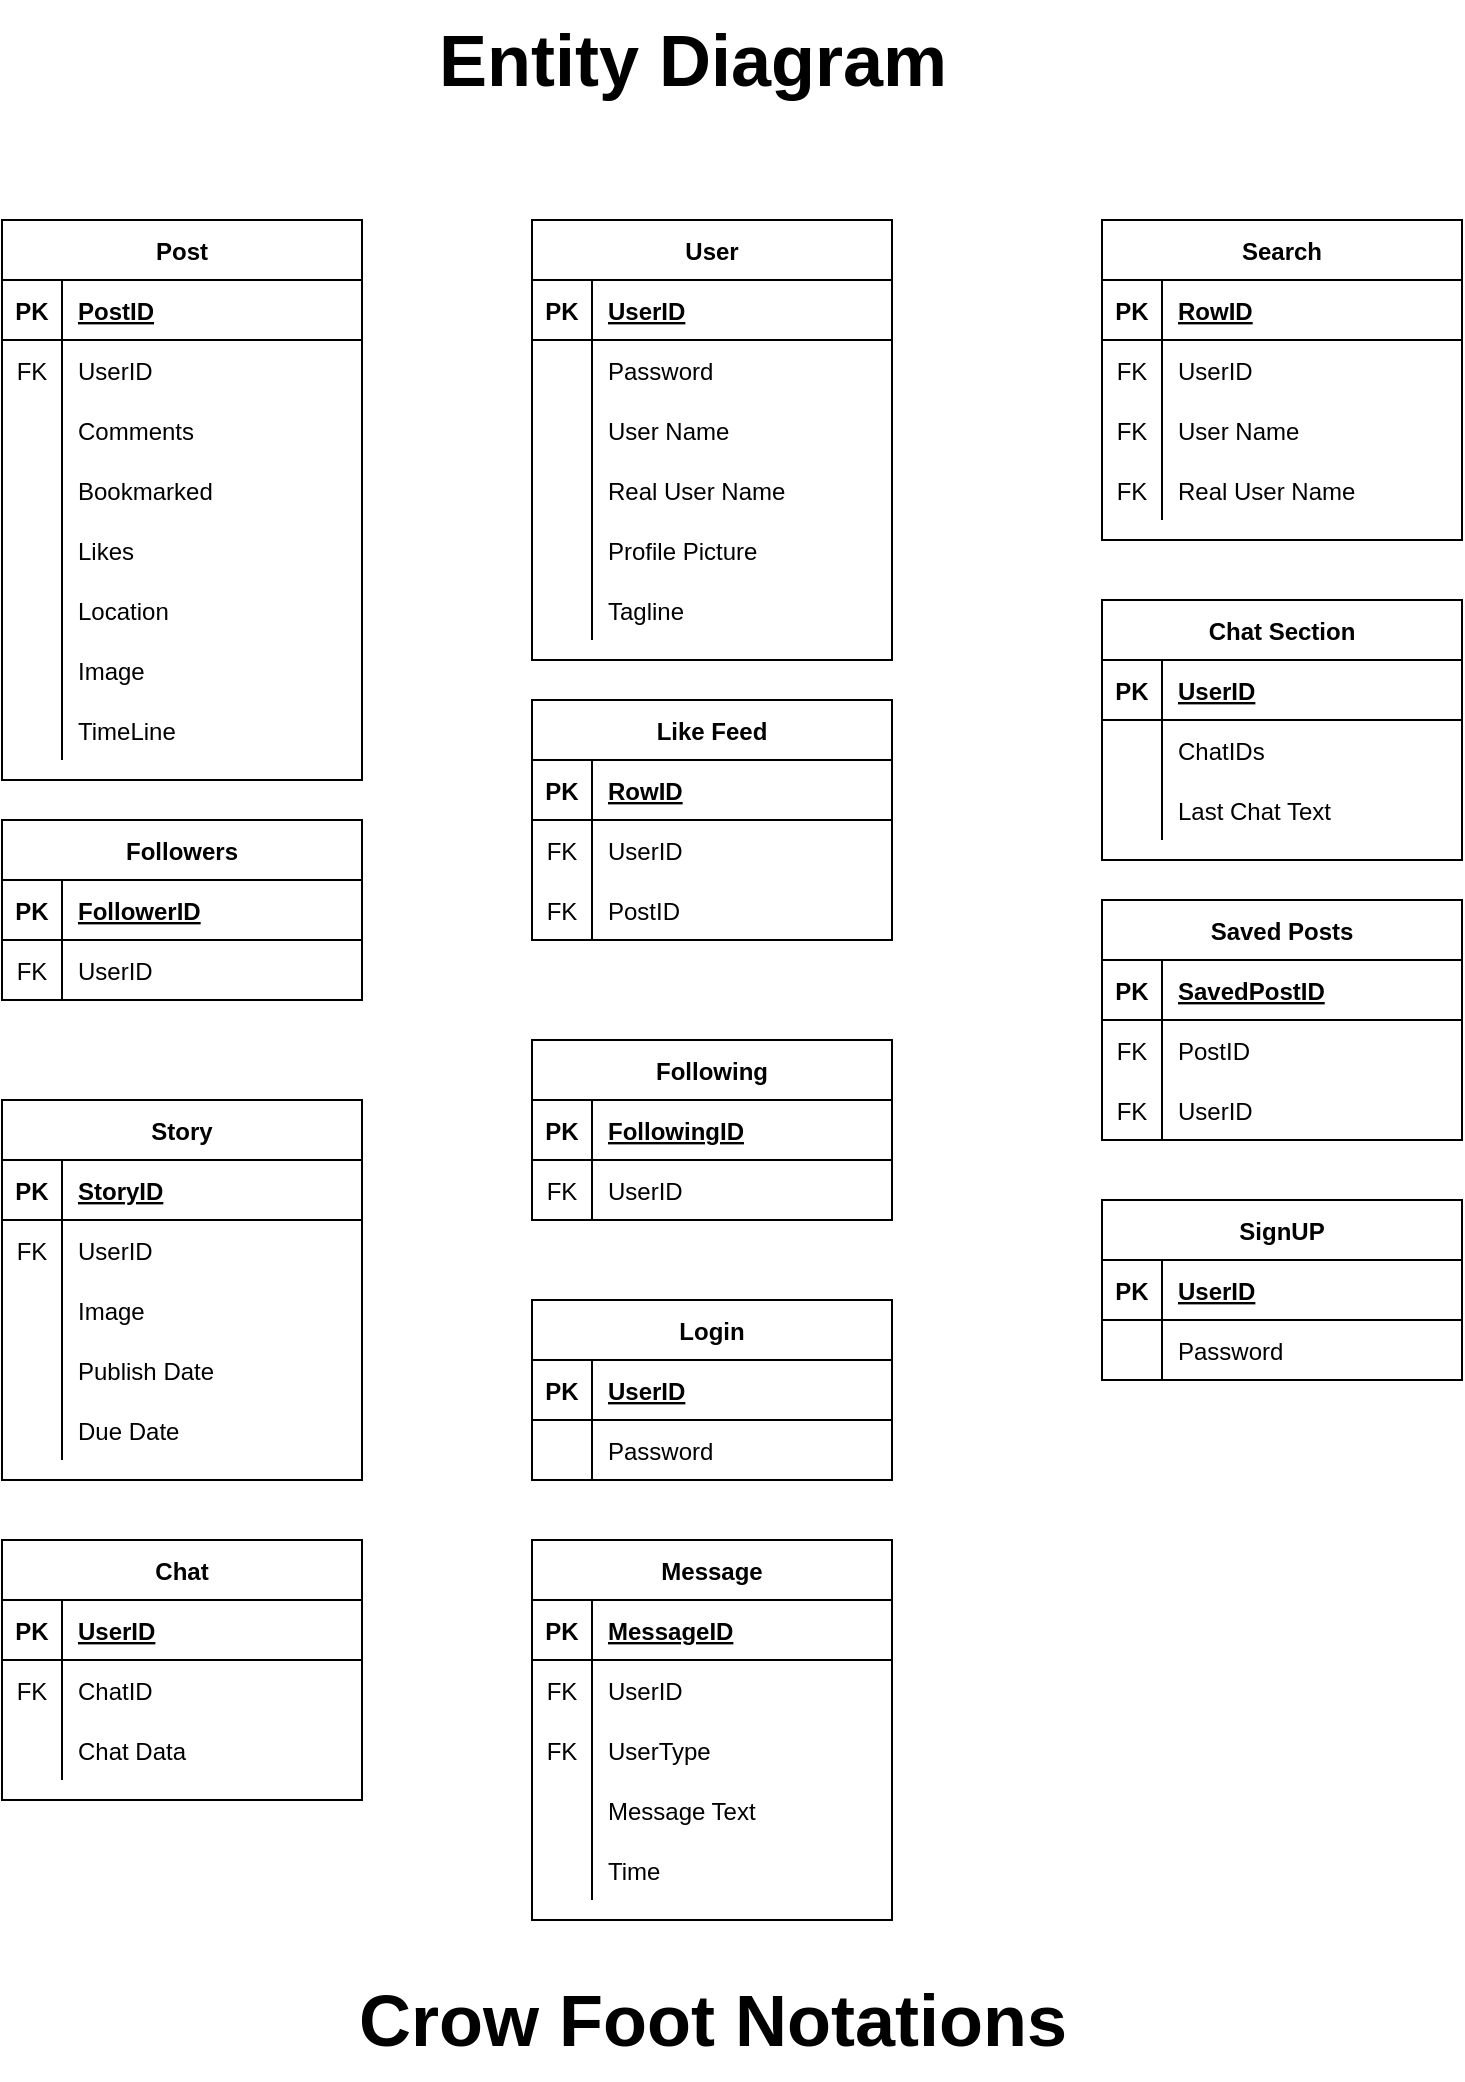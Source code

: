 <mxfile version="20.8.10" type="device" pages="2"><diagram id="R2lEEEUBdFMjLlhIrx00" name="1- Building Entities"><mxGraphModel dx="1036" dy="606" grid="1" gridSize="10" guides="1" tooltips="1" connect="1" arrows="1" fold="1" page="1" pageScale="1" pageWidth="850" pageHeight="1100" math="0" shadow="0" extFonts="Permanent Marker^https://fonts.googleapis.com/css?family=Permanent+Marker"><root><mxCell id="0"/><mxCell id="1" parent="0"/><mxCell id="IPNEhwjUmcC1Kv-jiTX3-1" value="Post" style="shape=table;startSize=30;container=1;collapsible=1;childLayout=tableLayout;fixedRows=1;rowLines=0;fontStyle=1;align=center;resizeLast=1;" parent="1" vertex="1"><mxGeometry x="80" y="140" width="180" height="280" as="geometry"/></mxCell><mxCell id="IPNEhwjUmcC1Kv-jiTX3-2" value="" style="shape=partialRectangle;collapsible=0;dropTarget=0;pointerEvents=0;fillColor=none;top=0;left=0;bottom=1;right=0;points=[[0,0.5],[1,0.5]];portConstraint=eastwest;" parent="IPNEhwjUmcC1Kv-jiTX3-1" vertex="1"><mxGeometry y="30" width="180" height="30" as="geometry"/></mxCell><mxCell id="IPNEhwjUmcC1Kv-jiTX3-3" value="PK" style="shape=partialRectangle;connectable=0;fillColor=none;top=0;left=0;bottom=0;right=0;fontStyle=1;overflow=hidden;" parent="IPNEhwjUmcC1Kv-jiTX3-2" vertex="1"><mxGeometry width="30" height="30" as="geometry"><mxRectangle width="30" height="30" as="alternateBounds"/></mxGeometry></mxCell><mxCell id="IPNEhwjUmcC1Kv-jiTX3-4" value="PostID" style="shape=partialRectangle;connectable=0;fillColor=none;top=0;left=0;bottom=0;right=0;align=left;spacingLeft=6;fontStyle=5;overflow=hidden;" parent="IPNEhwjUmcC1Kv-jiTX3-2" vertex="1"><mxGeometry x="30" width="150" height="30" as="geometry"><mxRectangle width="150" height="30" as="alternateBounds"/></mxGeometry></mxCell><mxCell id="IPNEhwjUmcC1Kv-jiTX3-96" value="" style="shape=partialRectangle;collapsible=0;dropTarget=0;pointerEvents=0;fillColor=none;top=0;left=0;bottom=0;right=0;points=[[0,0.5],[1,0.5]];portConstraint=eastwest;" parent="IPNEhwjUmcC1Kv-jiTX3-1" vertex="1"><mxGeometry y="60" width="180" height="30" as="geometry"/></mxCell><mxCell id="IPNEhwjUmcC1Kv-jiTX3-97" value="FK" style="shape=partialRectangle;connectable=0;fillColor=none;top=0;left=0;bottom=0;right=0;fontStyle=0;overflow=hidden;" parent="IPNEhwjUmcC1Kv-jiTX3-96" vertex="1"><mxGeometry width="30" height="30" as="geometry"><mxRectangle width="30" height="30" as="alternateBounds"/></mxGeometry></mxCell><mxCell id="IPNEhwjUmcC1Kv-jiTX3-98" value="UserID" style="shape=partialRectangle;connectable=0;fillColor=none;top=0;left=0;bottom=0;right=0;align=left;spacingLeft=6;fontStyle=0;overflow=hidden;" parent="IPNEhwjUmcC1Kv-jiTX3-96" vertex="1"><mxGeometry x="30" width="150" height="30" as="geometry"><mxRectangle width="150" height="30" as="alternateBounds"/></mxGeometry></mxCell><mxCell id="IPNEhwjUmcC1Kv-jiTX3-5" value="" style="shape=partialRectangle;collapsible=0;dropTarget=0;pointerEvents=0;fillColor=none;top=0;left=0;bottom=0;right=0;points=[[0,0.5],[1,0.5]];portConstraint=eastwest;" parent="IPNEhwjUmcC1Kv-jiTX3-1" vertex="1"><mxGeometry y="90" width="180" height="30" as="geometry"/></mxCell><mxCell id="IPNEhwjUmcC1Kv-jiTX3-6" value="" style="shape=partialRectangle;connectable=0;fillColor=none;top=0;left=0;bottom=0;right=0;editable=1;overflow=hidden;" parent="IPNEhwjUmcC1Kv-jiTX3-5" vertex="1"><mxGeometry width="30" height="30" as="geometry"><mxRectangle width="30" height="30" as="alternateBounds"/></mxGeometry></mxCell><mxCell id="IPNEhwjUmcC1Kv-jiTX3-7" value="Comments" style="shape=partialRectangle;connectable=0;fillColor=none;top=0;left=0;bottom=0;right=0;align=left;spacingLeft=6;overflow=hidden;" parent="IPNEhwjUmcC1Kv-jiTX3-5" vertex="1"><mxGeometry x="30" width="150" height="30" as="geometry"><mxRectangle width="150" height="30" as="alternateBounds"/></mxGeometry></mxCell><mxCell id="IPNEhwjUmcC1Kv-jiTX3-8" value="" style="shape=partialRectangle;collapsible=0;dropTarget=0;pointerEvents=0;fillColor=none;top=0;left=0;bottom=0;right=0;points=[[0,0.5],[1,0.5]];portConstraint=eastwest;" parent="IPNEhwjUmcC1Kv-jiTX3-1" vertex="1"><mxGeometry y="120" width="180" height="30" as="geometry"/></mxCell><mxCell id="IPNEhwjUmcC1Kv-jiTX3-9" value="" style="shape=partialRectangle;connectable=0;fillColor=none;top=0;left=0;bottom=0;right=0;editable=1;overflow=hidden;" parent="IPNEhwjUmcC1Kv-jiTX3-8" vertex="1"><mxGeometry width="30" height="30" as="geometry"><mxRectangle width="30" height="30" as="alternateBounds"/></mxGeometry></mxCell><mxCell id="IPNEhwjUmcC1Kv-jiTX3-10" value="Bookmarked" style="shape=partialRectangle;connectable=0;fillColor=none;top=0;left=0;bottom=0;right=0;align=left;spacingLeft=6;overflow=hidden;" parent="IPNEhwjUmcC1Kv-jiTX3-8" vertex="1"><mxGeometry x="30" width="150" height="30" as="geometry"><mxRectangle width="150" height="30" as="alternateBounds"/></mxGeometry></mxCell><mxCell id="IPNEhwjUmcC1Kv-jiTX3-11" value="" style="shape=partialRectangle;collapsible=0;dropTarget=0;pointerEvents=0;fillColor=none;top=0;left=0;bottom=0;right=0;points=[[0,0.5],[1,0.5]];portConstraint=eastwest;" parent="IPNEhwjUmcC1Kv-jiTX3-1" vertex="1"><mxGeometry y="150" width="180" height="30" as="geometry"/></mxCell><mxCell id="IPNEhwjUmcC1Kv-jiTX3-12" value="" style="shape=partialRectangle;connectable=0;fillColor=none;top=0;left=0;bottom=0;right=0;editable=1;overflow=hidden;" parent="IPNEhwjUmcC1Kv-jiTX3-11" vertex="1"><mxGeometry width="30" height="30" as="geometry"><mxRectangle width="30" height="30" as="alternateBounds"/></mxGeometry></mxCell><mxCell id="IPNEhwjUmcC1Kv-jiTX3-13" value="Likes" style="shape=partialRectangle;connectable=0;fillColor=none;top=0;left=0;bottom=0;right=0;align=left;spacingLeft=6;overflow=hidden;" parent="IPNEhwjUmcC1Kv-jiTX3-11" vertex="1"><mxGeometry x="30" width="150" height="30" as="geometry"><mxRectangle width="150" height="30" as="alternateBounds"/></mxGeometry></mxCell><mxCell id="IPNEhwjUmcC1Kv-jiTX3-21" value="" style="shape=partialRectangle;collapsible=0;dropTarget=0;pointerEvents=0;fillColor=none;top=0;left=0;bottom=0;right=0;points=[[0,0.5],[1,0.5]];portConstraint=eastwest;" parent="IPNEhwjUmcC1Kv-jiTX3-1" vertex="1"><mxGeometry y="180" width="180" height="30" as="geometry"/></mxCell><mxCell id="IPNEhwjUmcC1Kv-jiTX3-22" value="" style="shape=partialRectangle;connectable=0;fillColor=none;top=0;left=0;bottom=0;right=0;editable=1;overflow=hidden;" parent="IPNEhwjUmcC1Kv-jiTX3-21" vertex="1"><mxGeometry width="30" height="30" as="geometry"><mxRectangle width="30" height="30" as="alternateBounds"/></mxGeometry></mxCell><mxCell id="IPNEhwjUmcC1Kv-jiTX3-23" value="Location" style="shape=partialRectangle;connectable=0;fillColor=none;top=0;left=0;bottom=0;right=0;align=left;spacingLeft=6;overflow=hidden;" parent="IPNEhwjUmcC1Kv-jiTX3-21" vertex="1"><mxGeometry x="30" width="150" height="30" as="geometry"><mxRectangle width="150" height="30" as="alternateBounds"/></mxGeometry></mxCell><mxCell id="IPNEhwjUmcC1Kv-jiTX3-25" value="" style="shape=partialRectangle;collapsible=0;dropTarget=0;pointerEvents=0;fillColor=none;top=0;left=0;bottom=0;right=0;points=[[0,0.5],[1,0.5]];portConstraint=eastwest;" parent="IPNEhwjUmcC1Kv-jiTX3-1" vertex="1"><mxGeometry y="210" width="180" height="30" as="geometry"/></mxCell><mxCell id="IPNEhwjUmcC1Kv-jiTX3-26" value="" style="shape=partialRectangle;connectable=0;fillColor=none;top=0;left=0;bottom=0;right=0;editable=1;overflow=hidden;" parent="IPNEhwjUmcC1Kv-jiTX3-25" vertex="1"><mxGeometry width="30" height="30" as="geometry"><mxRectangle width="30" height="30" as="alternateBounds"/></mxGeometry></mxCell><mxCell id="IPNEhwjUmcC1Kv-jiTX3-27" value="Image" style="shape=partialRectangle;connectable=0;fillColor=none;top=0;left=0;bottom=0;right=0;align=left;spacingLeft=6;overflow=hidden;" parent="IPNEhwjUmcC1Kv-jiTX3-25" vertex="1"><mxGeometry x="30" width="150" height="30" as="geometry"><mxRectangle width="150" height="30" as="alternateBounds"/></mxGeometry></mxCell><mxCell id="IPNEhwjUmcC1Kv-jiTX3-71" value="" style="shape=partialRectangle;collapsible=0;dropTarget=0;pointerEvents=0;fillColor=none;top=0;left=0;bottom=0;right=0;points=[[0,0.5],[1,0.5]];portConstraint=eastwest;" parent="IPNEhwjUmcC1Kv-jiTX3-1" vertex="1"><mxGeometry y="240" width="180" height="30" as="geometry"/></mxCell><mxCell id="IPNEhwjUmcC1Kv-jiTX3-72" value="" style="shape=partialRectangle;connectable=0;fillColor=none;top=0;left=0;bottom=0;right=0;editable=1;overflow=hidden;" parent="IPNEhwjUmcC1Kv-jiTX3-71" vertex="1"><mxGeometry width="30" height="30" as="geometry"><mxRectangle width="30" height="30" as="alternateBounds"/></mxGeometry></mxCell><mxCell id="IPNEhwjUmcC1Kv-jiTX3-73" value="TimeLine" style="shape=partialRectangle;connectable=0;fillColor=none;top=0;left=0;bottom=0;right=0;align=left;spacingLeft=6;overflow=hidden;" parent="IPNEhwjUmcC1Kv-jiTX3-71" vertex="1"><mxGeometry x="30" width="150" height="30" as="geometry"><mxRectangle width="150" height="30" as="alternateBounds"/></mxGeometry></mxCell><mxCell id="IPNEhwjUmcC1Kv-jiTX3-28" value="User" style="shape=table;startSize=30;container=1;collapsible=1;childLayout=tableLayout;fixedRows=1;rowLines=0;fontStyle=1;align=center;resizeLast=1;" parent="1" vertex="1"><mxGeometry x="345" y="140" width="180" height="220" as="geometry"/></mxCell><mxCell id="IPNEhwjUmcC1Kv-jiTX3-29" value="" style="shape=partialRectangle;collapsible=0;dropTarget=0;pointerEvents=0;fillColor=none;top=0;left=0;bottom=1;right=0;points=[[0,0.5],[1,0.5]];portConstraint=eastwest;" parent="IPNEhwjUmcC1Kv-jiTX3-28" vertex="1"><mxGeometry y="30" width="180" height="30" as="geometry"/></mxCell><mxCell id="IPNEhwjUmcC1Kv-jiTX3-30" value="PK" style="shape=partialRectangle;connectable=0;fillColor=none;top=0;left=0;bottom=0;right=0;fontStyle=1;overflow=hidden;" parent="IPNEhwjUmcC1Kv-jiTX3-29" vertex="1"><mxGeometry width="30" height="30" as="geometry"><mxRectangle width="30" height="30" as="alternateBounds"/></mxGeometry></mxCell><mxCell id="IPNEhwjUmcC1Kv-jiTX3-31" value="UserID" style="shape=partialRectangle;connectable=0;fillColor=none;top=0;left=0;bottom=0;right=0;align=left;spacingLeft=6;fontStyle=5;overflow=hidden;" parent="IPNEhwjUmcC1Kv-jiTX3-29" vertex="1"><mxGeometry x="30" width="150" height="30" as="geometry"><mxRectangle width="150" height="30" as="alternateBounds"/></mxGeometry></mxCell><mxCell id="IPNEhwjUmcC1Kv-jiTX3-208" value="" style="shape=partialRectangle;collapsible=0;dropTarget=0;pointerEvents=0;fillColor=none;top=0;left=0;bottom=0;right=0;points=[[0,0.5],[1,0.5]];portConstraint=eastwest;" parent="IPNEhwjUmcC1Kv-jiTX3-28" vertex="1"><mxGeometry y="60" width="180" height="30" as="geometry"/></mxCell><mxCell id="IPNEhwjUmcC1Kv-jiTX3-209" value="" style="shape=partialRectangle;connectable=0;fillColor=none;top=0;left=0;bottom=0;right=0;editable=1;overflow=hidden;" parent="IPNEhwjUmcC1Kv-jiTX3-208" vertex="1"><mxGeometry width="30" height="30" as="geometry"><mxRectangle width="30" height="30" as="alternateBounds"/></mxGeometry></mxCell><mxCell id="IPNEhwjUmcC1Kv-jiTX3-210" value="Password" style="shape=partialRectangle;connectable=0;fillColor=none;top=0;left=0;bottom=0;right=0;align=left;spacingLeft=6;overflow=hidden;" parent="IPNEhwjUmcC1Kv-jiTX3-208" vertex="1"><mxGeometry x="30" width="150" height="30" as="geometry"><mxRectangle width="150" height="30" as="alternateBounds"/></mxGeometry></mxCell><mxCell id="IPNEhwjUmcC1Kv-jiTX3-32" value="" style="shape=partialRectangle;collapsible=0;dropTarget=0;pointerEvents=0;fillColor=none;top=0;left=0;bottom=0;right=0;points=[[0,0.5],[1,0.5]];portConstraint=eastwest;" parent="IPNEhwjUmcC1Kv-jiTX3-28" vertex="1"><mxGeometry y="90" width="180" height="30" as="geometry"/></mxCell><mxCell id="IPNEhwjUmcC1Kv-jiTX3-33" value="" style="shape=partialRectangle;connectable=0;fillColor=none;top=0;left=0;bottom=0;right=0;editable=1;overflow=hidden;" parent="IPNEhwjUmcC1Kv-jiTX3-32" vertex="1"><mxGeometry width="30" height="30" as="geometry"><mxRectangle width="30" height="30" as="alternateBounds"/></mxGeometry></mxCell><mxCell id="IPNEhwjUmcC1Kv-jiTX3-34" value="User Name" style="shape=partialRectangle;connectable=0;fillColor=none;top=0;left=0;bottom=0;right=0;align=left;spacingLeft=6;overflow=hidden;" parent="IPNEhwjUmcC1Kv-jiTX3-32" vertex="1"><mxGeometry x="30" width="150" height="30" as="geometry"><mxRectangle width="150" height="30" as="alternateBounds"/></mxGeometry></mxCell><mxCell id="IPNEhwjUmcC1Kv-jiTX3-35" value="" style="shape=partialRectangle;collapsible=0;dropTarget=0;pointerEvents=0;fillColor=none;top=0;left=0;bottom=0;right=0;points=[[0,0.5],[1,0.5]];portConstraint=eastwest;" parent="IPNEhwjUmcC1Kv-jiTX3-28" vertex="1"><mxGeometry y="120" width="180" height="30" as="geometry"/></mxCell><mxCell id="IPNEhwjUmcC1Kv-jiTX3-36" value="" style="shape=partialRectangle;connectable=0;fillColor=none;top=0;left=0;bottom=0;right=0;editable=1;overflow=hidden;" parent="IPNEhwjUmcC1Kv-jiTX3-35" vertex="1"><mxGeometry width="30" height="30" as="geometry"><mxRectangle width="30" height="30" as="alternateBounds"/></mxGeometry></mxCell><mxCell id="IPNEhwjUmcC1Kv-jiTX3-37" value="Real User Name" style="shape=partialRectangle;connectable=0;fillColor=none;top=0;left=0;bottom=0;right=0;align=left;spacingLeft=6;overflow=hidden;" parent="IPNEhwjUmcC1Kv-jiTX3-35" vertex="1"><mxGeometry x="30" width="150" height="30" as="geometry"><mxRectangle width="150" height="30" as="alternateBounds"/></mxGeometry></mxCell><mxCell id="IPNEhwjUmcC1Kv-jiTX3-38" value="" style="shape=partialRectangle;collapsible=0;dropTarget=0;pointerEvents=0;fillColor=none;top=0;left=0;bottom=0;right=0;points=[[0,0.5],[1,0.5]];portConstraint=eastwest;" parent="IPNEhwjUmcC1Kv-jiTX3-28" vertex="1"><mxGeometry y="150" width="180" height="30" as="geometry"/></mxCell><mxCell id="IPNEhwjUmcC1Kv-jiTX3-39" value="" style="shape=partialRectangle;connectable=0;fillColor=none;top=0;left=0;bottom=0;right=0;editable=1;overflow=hidden;" parent="IPNEhwjUmcC1Kv-jiTX3-38" vertex="1"><mxGeometry width="30" height="30" as="geometry"><mxRectangle width="30" height="30" as="alternateBounds"/></mxGeometry></mxCell><mxCell id="IPNEhwjUmcC1Kv-jiTX3-40" value="Profile Picture" style="shape=partialRectangle;connectable=0;fillColor=none;top=0;left=0;bottom=0;right=0;align=left;spacingLeft=6;overflow=hidden;" parent="IPNEhwjUmcC1Kv-jiTX3-38" vertex="1"><mxGeometry x="30" width="150" height="30" as="geometry"><mxRectangle width="150" height="30" as="alternateBounds"/></mxGeometry></mxCell><mxCell id="IPNEhwjUmcC1Kv-jiTX3-42" value="" style="shape=partialRectangle;collapsible=0;dropTarget=0;pointerEvents=0;fillColor=none;top=0;left=0;bottom=0;right=0;points=[[0,0.5],[1,0.5]];portConstraint=eastwest;" parent="IPNEhwjUmcC1Kv-jiTX3-28" vertex="1"><mxGeometry y="180" width="180" height="30" as="geometry"/></mxCell><mxCell id="IPNEhwjUmcC1Kv-jiTX3-43" value="" style="shape=partialRectangle;connectable=0;fillColor=none;top=0;left=0;bottom=0;right=0;editable=1;overflow=hidden;" parent="IPNEhwjUmcC1Kv-jiTX3-42" vertex="1"><mxGeometry width="30" height="30" as="geometry"><mxRectangle width="30" height="30" as="alternateBounds"/></mxGeometry></mxCell><mxCell id="IPNEhwjUmcC1Kv-jiTX3-44" value="Tagline" style="shape=partialRectangle;connectable=0;fillColor=none;top=0;left=0;bottom=0;right=0;align=left;spacingLeft=6;overflow=hidden;" parent="IPNEhwjUmcC1Kv-jiTX3-42" vertex="1"><mxGeometry x="30" width="150" height="30" as="geometry"><mxRectangle width="150" height="30" as="alternateBounds"/></mxGeometry></mxCell><mxCell id="IPNEhwjUmcC1Kv-jiTX3-49" value="Followers" style="shape=table;startSize=30;container=1;collapsible=1;childLayout=tableLayout;fixedRows=1;rowLines=0;fontStyle=1;align=center;resizeLast=1;" parent="1" vertex="1"><mxGeometry x="80" y="440" width="180" height="90" as="geometry"/></mxCell><mxCell id="IPNEhwjUmcC1Kv-jiTX3-50" value="" style="shape=partialRectangle;collapsible=0;dropTarget=0;pointerEvents=0;fillColor=none;top=0;left=0;bottom=1;right=0;points=[[0,0.5],[1,0.5]];portConstraint=eastwest;" parent="IPNEhwjUmcC1Kv-jiTX3-49" vertex="1"><mxGeometry y="30" width="180" height="30" as="geometry"/></mxCell><mxCell id="IPNEhwjUmcC1Kv-jiTX3-51" value="PK" style="shape=partialRectangle;connectable=0;fillColor=none;top=0;left=0;bottom=0;right=0;fontStyle=1;overflow=hidden;" parent="IPNEhwjUmcC1Kv-jiTX3-50" vertex="1"><mxGeometry width="30" height="30" as="geometry"><mxRectangle width="30" height="30" as="alternateBounds"/></mxGeometry></mxCell><mxCell id="IPNEhwjUmcC1Kv-jiTX3-52" value="FollowerID" style="shape=partialRectangle;connectable=0;fillColor=none;top=0;left=0;bottom=0;right=0;align=left;spacingLeft=6;fontStyle=5;overflow=hidden;" parent="IPNEhwjUmcC1Kv-jiTX3-50" vertex="1"><mxGeometry x="30" width="150" height="30" as="geometry"><mxRectangle width="150" height="30" as="alternateBounds"/></mxGeometry></mxCell><mxCell id="T1mKERWmblQ1p-W4TZUo-47" value="" style="shape=partialRectangle;collapsible=0;dropTarget=0;pointerEvents=0;fillColor=none;top=0;left=0;bottom=0;right=0;points=[[0,0.5],[1,0.5]];portConstraint=eastwest;" parent="IPNEhwjUmcC1Kv-jiTX3-49" vertex="1"><mxGeometry y="60" width="180" height="30" as="geometry"/></mxCell><mxCell id="T1mKERWmblQ1p-W4TZUo-48" value="FK" style="shape=partialRectangle;connectable=0;fillColor=none;top=0;left=0;bottom=0;right=0;fontStyle=0;overflow=hidden;" parent="T1mKERWmblQ1p-W4TZUo-47" vertex="1"><mxGeometry width="30" height="30" as="geometry"><mxRectangle width="30" height="30" as="alternateBounds"/></mxGeometry></mxCell><mxCell id="T1mKERWmblQ1p-W4TZUo-49" value="UserID" style="shape=partialRectangle;connectable=0;fillColor=none;top=0;left=0;bottom=0;right=0;align=left;spacingLeft=6;fontStyle=0;overflow=hidden;" parent="T1mKERWmblQ1p-W4TZUo-47" vertex="1"><mxGeometry x="30" width="150" height="30" as="geometry"><mxRectangle width="150" height="30" as="alternateBounds"/></mxGeometry></mxCell><mxCell id="IPNEhwjUmcC1Kv-jiTX3-63" value="Like Feed" style="shape=table;startSize=30;container=1;collapsible=1;childLayout=tableLayout;fixedRows=1;rowLines=0;fontStyle=1;align=center;resizeLast=1;" parent="1" vertex="1"><mxGeometry x="345" y="380" width="180" height="120" as="geometry"/></mxCell><mxCell id="IPNEhwjUmcC1Kv-jiTX3-64" value="" style="shape=partialRectangle;collapsible=0;dropTarget=0;pointerEvents=0;fillColor=none;top=0;left=0;bottom=1;right=0;points=[[0,0.5],[1,0.5]];portConstraint=eastwest;" parent="IPNEhwjUmcC1Kv-jiTX3-63" vertex="1"><mxGeometry y="30" width="180" height="30" as="geometry"/></mxCell><mxCell id="IPNEhwjUmcC1Kv-jiTX3-65" value="PK" style="shape=partialRectangle;connectable=0;fillColor=none;top=0;left=0;bottom=0;right=0;fontStyle=1;overflow=hidden;" parent="IPNEhwjUmcC1Kv-jiTX3-64" vertex="1"><mxGeometry width="30" height="30" as="geometry"><mxRectangle width="30" height="30" as="alternateBounds"/></mxGeometry></mxCell><mxCell id="IPNEhwjUmcC1Kv-jiTX3-66" value="RowID" style="shape=partialRectangle;connectable=0;fillColor=none;top=0;left=0;bottom=0;right=0;align=left;spacingLeft=6;fontStyle=5;overflow=hidden;" parent="IPNEhwjUmcC1Kv-jiTX3-64" vertex="1"><mxGeometry x="30" width="150" height="30" as="geometry"><mxRectangle width="150" height="30" as="alternateBounds"/></mxGeometry></mxCell><mxCell id="T1mKERWmblQ1p-W4TZUo-54" value="" style="shape=partialRectangle;collapsible=0;dropTarget=0;pointerEvents=0;fillColor=none;top=0;left=0;bottom=0;right=0;points=[[0,0.5],[1,0.5]];portConstraint=eastwest;" parent="IPNEhwjUmcC1Kv-jiTX3-63" vertex="1"><mxGeometry y="60" width="180" height="30" as="geometry"/></mxCell><mxCell id="T1mKERWmblQ1p-W4TZUo-55" value="FK" style="shape=partialRectangle;connectable=0;fillColor=none;top=0;left=0;bottom=0;right=0;fontStyle=0;overflow=hidden;" parent="T1mKERWmblQ1p-W4TZUo-54" vertex="1"><mxGeometry width="30" height="30" as="geometry"><mxRectangle width="30" height="30" as="alternateBounds"/></mxGeometry></mxCell><mxCell id="T1mKERWmblQ1p-W4TZUo-56" value="UserID" style="shape=partialRectangle;connectable=0;fillColor=none;top=0;left=0;bottom=0;right=0;align=left;spacingLeft=6;fontStyle=0;overflow=hidden;" parent="T1mKERWmblQ1p-W4TZUo-54" vertex="1"><mxGeometry x="30" width="150" height="30" as="geometry"><mxRectangle width="150" height="30" as="alternateBounds"/></mxGeometry></mxCell><mxCell id="IPNEhwjUmcC1Kv-jiTX3-99" value="" style="shape=partialRectangle;collapsible=0;dropTarget=0;pointerEvents=0;fillColor=none;top=0;left=0;bottom=0;right=0;points=[[0,0.5],[1,0.5]];portConstraint=eastwest;" parent="IPNEhwjUmcC1Kv-jiTX3-63" vertex="1"><mxGeometry y="90" width="180" height="30" as="geometry"/></mxCell><mxCell id="IPNEhwjUmcC1Kv-jiTX3-100" value="FK" style="shape=partialRectangle;connectable=0;fillColor=none;top=0;left=0;bottom=0;right=0;fontStyle=0;overflow=hidden;" parent="IPNEhwjUmcC1Kv-jiTX3-99" vertex="1"><mxGeometry width="30" height="30" as="geometry"><mxRectangle width="30" height="30" as="alternateBounds"/></mxGeometry></mxCell><mxCell id="IPNEhwjUmcC1Kv-jiTX3-101" value="PostID" style="shape=partialRectangle;connectable=0;fillColor=none;top=0;left=0;bottom=0;right=0;align=left;spacingLeft=6;fontStyle=0;overflow=hidden;" parent="IPNEhwjUmcC1Kv-jiTX3-99" vertex="1"><mxGeometry x="30" width="150" height="30" as="geometry"><mxRectangle width="150" height="30" as="alternateBounds"/></mxGeometry></mxCell><mxCell id="IPNEhwjUmcC1Kv-jiTX3-102" value="Search" style="shape=table;startSize=30;container=1;collapsible=1;childLayout=tableLayout;fixedRows=1;rowLines=0;fontStyle=1;align=center;resizeLast=1;" parent="1" vertex="1"><mxGeometry x="630" y="140" width="180" height="160" as="geometry"/></mxCell><mxCell id="IPNEhwjUmcC1Kv-jiTX3-103" value="" style="shape=partialRectangle;collapsible=0;dropTarget=0;pointerEvents=0;fillColor=none;top=0;left=0;bottom=1;right=0;points=[[0,0.5],[1,0.5]];portConstraint=eastwest;" parent="IPNEhwjUmcC1Kv-jiTX3-102" vertex="1"><mxGeometry y="30" width="180" height="30" as="geometry"/></mxCell><mxCell id="IPNEhwjUmcC1Kv-jiTX3-104" value="PK" style="shape=partialRectangle;connectable=0;fillColor=none;top=0;left=0;bottom=0;right=0;fontStyle=1;overflow=hidden;" parent="IPNEhwjUmcC1Kv-jiTX3-103" vertex="1"><mxGeometry width="30" height="30" as="geometry"><mxRectangle width="30" height="30" as="alternateBounds"/></mxGeometry></mxCell><mxCell id="IPNEhwjUmcC1Kv-jiTX3-105" value="RowID" style="shape=partialRectangle;connectable=0;fillColor=none;top=0;left=0;bottom=0;right=0;align=left;spacingLeft=6;fontStyle=5;overflow=hidden;" parent="IPNEhwjUmcC1Kv-jiTX3-103" vertex="1"><mxGeometry x="30" width="150" height="30" as="geometry"><mxRectangle width="150" height="30" as="alternateBounds"/></mxGeometry></mxCell><mxCell id="IPNEhwjUmcC1Kv-jiTX3-132" value="" style="shape=partialRectangle;collapsible=0;dropTarget=0;pointerEvents=0;fillColor=none;top=0;left=0;bottom=0;right=0;points=[[0,0.5],[1,0.5]];portConstraint=eastwest;" parent="IPNEhwjUmcC1Kv-jiTX3-102" vertex="1"><mxGeometry y="60" width="180" height="30" as="geometry"/></mxCell><mxCell id="IPNEhwjUmcC1Kv-jiTX3-133" value="FK" style="shape=partialRectangle;connectable=0;fillColor=none;top=0;left=0;bottom=0;right=0;fontStyle=0;overflow=hidden;" parent="IPNEhwjUmcC1Kv-jiTX3-132" vertex="1"><mxGeometry width="30" height="30" as="geometry"><mxRectangle width="30" height="30" as="alternateBounds"/></mxGeometry></mxCell><mxCell id="IPNEhwjUmcC1Kv-jiTX3-134" value="UserID" style="shape=partialRectangle;connectable=0;fillColor=none;top=0;left=0;bottom=0;right=0;align=left;spacingLeft=6;fontStyle=0;overflow=hidden;" parent="IPNEhwjUmcC1Kv-jiTX3-132" vertex="1"><mxGeometry x="30" width="150" height="30" as="geometry"><mxRectangle width="150" height="30" as="alternateBounds"/></mxGeometry></mxCell><mxCell id="IPNEhwjUmcC1Kv-jiTX3-106" value="" style="shape=partialRectangle;collapsible=0;dropTarget=0;pointerEvents=0;fillColor=none;top=0;left=0;bottom=0;right=0;points=[[0,0.5],[1,0.5]];portConstraint=eastwest;" parent="IPNEhwjUmcC1Kv-jiTX3-102" vertex="1"><mxGeometry y="90" width="180" height="30" as="geometry"/></mxCell><mxCell id="IPNEhwjUmcC1Kv-jiTX3-107" value="FK" style="shape=partialRectangle;connectable=0;fillColor=none;top=0;left=0;bottom=0;right=0;editable=1;overflow=hidden;" parent="IPNEhwjUmcC1Kv-jiTX3-106" vertex="1"><mxGeometry width="30" height="30" as="geometry"><mxRectangle width="30" height="30" as="alternateBounds"/></mxGeometry></mxCell><mxCell id="IPNEhwjUmcC1Kv-jiTX3-108" value="User Name" style="shape=partialRectangle;connectable=0;fillColor=none;top=0;left=0;bottom=0;right=0;align=left;spacingLeft=6;overflow=hidden;" parent="IPNEhwjUmcC1Kv-jiTX3-106" vertex="1"><mxGeometry x="30" width="150" height="30" as="geometry"><mxRectangle width="150" height="30" as="alternateBounds"/></mxGeometry></mxCell><mxCell id="IPNEhwjUmcC1Kv-jiTX3-115" value="" style="shape=partialRectangle;collapsible=0;dropTarget=0;pointerEvents=0;fillColor=none;top=0;left=0;bottom=0;right=0;points=[[0,0.5],[1,0.5]];portConstraint=eastwest;" parent="IPNEhwjUmcC1Kv-jiTX3-102" vertex="1"><mxGeometry y="120" width="180" height="30" as="geometry"/></mxCell><mxCell id="IPNEhwjUmcC1Kv-jiTX3-116" value="FK" style="shape=partialRectangle;connectable=0;fillColor=none;top=0;left=0;bottom=0;right=0;fontStyle=0;overflow=hidden;" parent="IPNEhwjUmcC1Kv-jiTX3-115" vertex="1"><mxGeometry width="30" height="30" as="geometry"><mxRectangle width="30" height="30" as="alternateBounds"/></mxGeometry></mxCell><mxCell id="IPNEhwjUmcC1Kv-jiTX3-117" value="Real User Name" style="shape=partialRectangle;connectable=0;fillColor=none;top=0;left=0;bottom=0;right=0;align=left;spacingLeft=6;fontStyle=0;overflow=hidden;" parent="IPNEhwjUmcC1Kv-jiTX3-115" vertex="1"><mxGeometry x="30" width="150" height="30" as="geometry"><mxRectangle width="150" height="30" as="alternateBounds"/></mxGeometry></mxCell><mxCell id="IPNEhwjUmcC1Kv-jiTX3-135" value="Chat Section" style="shape=table;startSize=30;container=1;collapsible=1;childLayout=tableLayout;fixedRows=1;rowLines=0;fontStyle=1;align=center;resizeLast=1;" parent="1" vertex="1"><mxGeometry x="630" y="330" width="180" height="130" as="geometry"/></mxCell><mxCell id="IPNEhwjUmcC1Kv-jiTX3-136" value="" style="shape=partialRectangle;collapsible=0;dropTarget=0;pointerEvents=0;fillColor=none;top=0;left=0;bottom=1;right=0;points=[[0,0.5],[1,0.5]];portConstraint=eastwest;" parent="IPNEhwjUmcC1Kv-jiTX3-135" vertex="1"><mxGeometry y="30" width="180" height="30" as="geometry"/></mxCell><mxCell id="IPNEhwjUmcC1Kv-jiTX3-137" value="PK" style="shape=partialRectangle;connectable=0;fillColor=none;top=0;left=0;bottom=0;right=0;fontStyle=1;overflow=hidden;" parent="IPNEhwjUmcC1Kv-jiTX3-136" vertex="1"><mxGeometry width="30" height="30" as="geometry"><mxRectangle width="30" height="30" as="alternateBounds"/></mxGeometry></mxCell><mxCell id="IPNEhwjUmcC1Kv-jiTX3-138" value="UserID" style="shape=partialRectangle;connectable=0;fillColor=none;top=0;left=0;bottom=0;right=0;align=left;spacingLeft=6;fontStyle=5;overflow=hidden;" parent="IPNEhwjUmcC1Kv-jiTX3-136" vertex="1"><mxGeometry x="30" width="150" height="30" as="geometry"><mxRectangle width="150" height="30" as="alternateBounds"/></mxGeometry></mxCell><mxCell id="IPNEhwjUmcC1Kv-jiTX3-139" value="" style="shape=partialRectangle;collapsible=0;dropTarget=0;pointerEvents=0;fillColor=none;top=0;left=0;bottom=0;right=0;points=[[0,0.5],[1,0.5]];portConstraint=eastwest;" parent="IPNEhwjUmcC1Kv-jiTX3-135" vertex="1"><mxGeometry y="60" width="180" height="30" as="geometry"/></mxCell><mxCell id="IPNEhwjUmcC1Kv-jiTX3-140" value="" style="shape=partialRectangle;connectable=0;fillColor=none;top=0;left=0;bottom=0;right=0;editable=1;overflow=hidden;" parent="IPNEhwjUmcC1Kv-jiTX3-139" vertex="1"><mxGeometry width="30" height="30" as="geometry"><mxRectangle width="30" height="30" as="alternateBounds"/></mxGeometry></mxCell><mxCell id="IPNEhwjUmcC1Kv-jiTX3-141" value="ChatIDs" style="shape=partialRectangle;connectable=0;fillColor=none;top=0;left=0;bottom=0;right=0;align=left;spacingLeft=6;overflow=hidden;" parent="IPNEhwjUmcC1Kv-jiTX3-139" vertex="1"><mxGeometry x="30" width="150" height="30" as="geometry"><mxRectangle width="150" height="30" as="alternateBounds"/></mxGeometry></mxCell><mxCell id="IPNEhwjUmcC1Kv-jiTX3-142" value="" style="shape=partialRectangle;collapsible=0;dropTarget=0;pointerEvents=0;fillColor=none;top=0;left=0;bottom=0;right=0;points=[[0,0.5],[1,0.5]];portConstraint=eastwest;" parent="IPNEhwjUmcC1Kv-jiTX3-135" vertex="1"><mxGeometry y="90" width="180" height="30" as="geometry"/></mxCell><mxCell id="IPNEhwjUmcC1Kv-jiTX3-143" value="" style="shape=partialRectangle;connectable=0;fillColor=none;top=0;left=0;bottom=0;right=0;editable=1;overflow=hidden;" parent="IPNEhwjUmcC1Kv-jiTX3-142" vertex="1"><mxGeometry width="30" height="30" as="geometry"><mxRectangle width="30" height="30" as="alternateBounds"/></mxGeometry></mxCell><mxCell id="IPNEhwjUmcC1Kv-jiTX3-144" value="Last Chat Text" style="shape=partialRectangle;connectable=0;fillColor=none;top=0;left=0;bottom=0;right=0;align=left;spacingLeft=6;overflow=hidden;" parent="IPNEhwjUmcC1Kv-jiTX3-142" vertex="1"><mxGeometry x="30" width="150" height="30" as="geometry"><mxRectangle width="150" height="30" as="alternateBounds"/></mxGeometry></mxCell><mxCell id="IPNEhwjUmcC1Kv-jiTX3-148" value="Saved Posts" style="shape=table;startSize=30;container=1;collapsible=1;childLayout=tableLayout;fixedRows=1;rowLines=0;fontStyle=1;align=center;resizeLast=1;" parent="1" vertex="1"><mxGeometry x="630" y="480" width="180" height="120" as="geometry"/></mxCell><mxCell id="IPNEhwjUmcC1Kv-jiTX3-149" value="" style="shape=partialRectangle;collapsible=0;dropTarget=0;pointerEvents=0;fillColor=none;top=0;left=0;bottom=1;right=0;points=[[0,0.5],[1,0.5]];portConstraint=eastwest;" parent="IPNEhwjUmcC1Kv-jiTX3-148" vertex="1"><mxGeometry y="30" width="180" height="30" as="geometry"/></mxCell><mxCell id="IPNEhwjUmcC1Kv-jiTX3-150" value="PK" style="shape=partialRectangle;connectable=0;fillColor=none;top=0;left=0;bottom=0;right=0;fontStyle=1;overflow=hidden;" parent="IPNEhwjUmcC1Kv-jiTX3-149" vertex="1"><mxGeometry width="30" height="30" as="geometry"><mxRectangle width="30" height="30" as="alternateBounds"/></mxGeometry></mxCell><mxCell id="IPNEhwjUmcC1Kv-jiTX3-151" value="SavedPostID" style="shape=partialRectangle;connectable=0;fillColor=none;top=0;left=0;bottom=0;right=0;align=left;spacingLeft=6;fontStyle=5;overflow=hidden;" parent="IPNEhwjUmcC1Kv-jiTX3-149" vertex="1"><mxGeometry x="30" width="150" height="30" as="geometry"><mxRectangle width="150" height="30" as="alternateBounds"/></mxGeometry></mxCell><mxCell id="IPNEhwjUmcC1Kv-jiTX3-162" value="" style="shape=partialRectangle;collapsible=0;dropTarget=0;pointerEvents=0;fillColor=none;top=0;left=0;bottom=0;right=0;points=[[0,0.5],[1,0.5]];portConstraint=eastwest;" parent="IPNEhwjUmcC1Kv-jiTX3-148" vertex="1"><mxGeometry y="60" width="180" height="30" as="geometry"/></mxCell><mxCell id="IPNEhwjUmcC1Kv-jiTX3-163" value="FK" style="shape=partialRectangle;connectable=0;fillColor=none;top=0;left=0;bottom=0;right=0;fontStyle=0;overflow=hidden;" parent="IPNEhwjUmcC1Kv-jiTX3-162" vertex="1"><mxGeometry width="30" height="30" as="geometry"><mxRectangle width="30" height="30" as="alternateBounds"/></mxGeometry></mxCell><mxCell id="IPNEhwjUmcC1Kv-jiTX3-164" value="PostID" style="shape=partialRectangle;connectable=0;fillColor=none;top=0;left=0;bottom=0;right=0;align=left;spacingLeft=6;fontStyle=0;overflow=hidden;" parent="IPNEhwjUmcC1Kv-jiTX3-162" vertex="1"><mxGeometry x="30" width="150" height="30" as="geometry"><mxRectangle width="150" height="30" as="alternateBounds"/></mxGeometry></mxCell><mxCell id="IPNEhwjUmcC1Kv-jiTX3-166" value="" style="shape=partialRectangle;collapsible=0;dropTarget=0;pointerEvents=0;fillColor=none;top=0;left=0;bottom=0;right=0;points=[[0,0.5],[1,0.5]];portConstraint=eastwest;" parent="IPNEhwjUmcC1Kv-jiTX3-148" vertex="1"><mxGeometry y="90" width="180" height="30" as="geometry"/></mxCell><mxCell id="IPNEhwjUmcC1Kv-jiTX3-167" value="FK" style="shape=partialRectangle;connectable=0;fillColor=none;top=0;left=0;bottom=0;right=0;fontStyle=0;overflow=hidden;" parent="IPNEhwjUmcC1Kv-jiTX3-166" vertex="1"><mxGeometry width="30" height="30" as="geometry"><mxRectangle width="30" height="30" as="alternateBounds"/></mxGeometry></mxCell><mxCell id="IPNEhwjUmcC1Kv-jiTX3-168" value="UserID" style="shape=partialRectangle;connectable=0;fillColor=none;top=0;left=0;bottom=0;right=0;align=left;spacingLeft=6;fontStyle=0;overflow=hidden;" parent="IPNEhwjUmcC1Kv-jiTX3-166" vertex="1"><mxGeometry x="30" width="150" height="30" as="geometry"><mxRectangle width="150" height="30" as="alternateBounds"/></mxGeometry></mxCell><mxCell id="IPNEhwjUmcC1Kv-jiTX3-169" value="Story" style="shape=table;startSize=30;container=1;collapsible=1;childLayout=tableLayout;fixedRows=1;rowLines=0;fontStyle=1;align=center;resizeLast=1;" parent="1" vertex="1"><mxGeometry x="80" y="580" width="180" height="190" as="geometry"/></mxCell><mxCell id="IPNEhwjUmcC1Kv-jiTX3-170" value="" style="shape=partialRectangle;collapsible=0;dropTarget=0;pointerEvents=0;fillColor=none;top=0;left=0;bottom=1;right=0;points=[[0,0.5],[1,0.5]];portConstraint=eastwest;" parent="IPNEhwjUmcC1Kv-jiTX3-169" vertex="1"><mxGeometry y="30" width="180" height="30" as="geometry"/></mxCell><mxCell id="IPNEhwjUmcC1Kv-jiTX3-171" value="PK" style="shape=partialRectangle;connectable=0;fillColor=none;top=0;left=0;bottom=0;right=0;fontStyle=1;overflow=hidden;" parent="IPNEhwjUmcC1Kv-jiTX3-170" vertex="1"><mxGeometry width="30" height="30" as="geometry"><mxRectangle width="30" height="30" as="alternateBounds"/></mxGeometry></mxCell><mxCell id="IPNEhwjUmcC1Kv-jiTX3-172" value="StoryID" style="shape=partialRectangle;connectable=0;fillColor=none;top=0;left=0;bottom=0;right=0;align=left;spacingLeft=6;fontStyle=5;overflow=hidden;" parent="IPNEhwjUmcC1Kv-jiTX3-170" vertex="1"><mxGeometry x="30" width="150" height="30" as="geometry"><mxRectangle width="150" height="30" as="alternateBounds"/></mxGeometry></mxCell><mxCell id="IPNEhwjUmcC1Kv-jiTX3-173" value="" style="shape=partialRectangle;collapsible=0;dropTarget=0;pointerEvents=0;fillColor=none;top=0;left=0;bottom=0;right=0;points=[[0,0.5],[1,0.5]];portConstraint=eastwest;" parent="IPNEhwjUmcC1Kv-jiTX3-169" vertex="1"><mxGeometry y="60" width="180" height="30" as="geometry"/></mxCell><mxCell id="IPNEhwjUmcC1Kv-jiTX3-174" value="FK" style="shape=partialRectangle;connectable=0;fillColor=none;top=0;left=0;bottom=0;right=0;editable=1;overflow=hidden;" parent="IPNEhwjUmcC1Kv-jiTX3-173" vertex="1"><mxGeometry width="30" height="30" as="geometry"><mxRectangle width="30" height="30" as="alternateBounds"/></mxGeometry></mxCell><mxCell id="IPNEhwjUmcC1Kv-jiTX3-175" value="UserID" style="shape=partialRectangle;connectable=0;fillColor=none;top=0;left=0;bottom=0;right=0;align=left;spacingLeft=6;overflow=hidden;" parent="IPNEhwjUmcC1Kv-jiTX3-173" vertex="1"><mxGeometry x="30" width="150" height="30" as="geometry"><mxRectangle width="150" height="30" as="alternateBounds"/></mxGeometry></mxCell><mxCell id="IPNEhwjUmcC1Kv-jiTX3-176" value="" style="shape=partialRectangle;collapsible=0;dropTarget=0;pointerEvents=0;fillColor=none;top=0;left=0;bottom=0;right=0;points=[[0,0.5],[1,0.5]];portConstraint=eastwest;" parent="IPNEhwjUmcC1Kv-jiTX3-169" vertex="1"><mxGeometry y="90" width="180" height="30" as="geometry"/></mxCell><mxCell id="IPNEhwjUmcC1Kv-jiTX3-177" value="" style="shape=partialRectangle;connectable=0;fillColor=none;top=0;left=0;bottom=0;right=0;editable=1;overflow=hidden;" parent="IPNEhwjUmcC1Kv-jiTX3-176" vertex="1"><mxGeometry width="30" height="30" as="geometry"><mxRectangle width="30" height="30" as="alternateBounds"/></mxGeometry></mxCell><mxCell id="IPNEhwjUmcC1Kv-jiTX3-178" value="Image" style="shape=partialRectangle;connectable=0;fillColor=none;top=0;left=0;bottom=0;right=0;align=left;spacingLeft=6;overflow=hidden;" parent="IPNEhwjUmcC1Kv-jiTX3-176" vertex="1"><mxGeometry x="30" width="150" height="30" as="geometry"><mxRectangle width="150" height="30" as="alternateBounds"/></mxGeometry></mxCell><mxCell id="IPNEhwjUmcC1Kv-jiTX3-179" value="" style="shape=partialRectangle;collapsible=0;dropTarget=0;pointerEvents=0;fillColor=none;top=0;left=0;bottom=0;right=0;points=[[0,0.5],[1,0.5]];portConstraint=eastwest;" parent="IPNEhwjUmcC1Kv-jiTX3-169" vertex="1"><mxGeometry y="120" width="180" height="30" as="geometry"/></mxCell><mxCell id="IPNEhwjUmcC1Kv-jiTX3-180" value="" style="shape=partialRectangle;connectable=0;fillColor=none;top=0;left=0;bottom=0;right=0;editable=1;overflow=hidden;" parent="IPNEhwjUmcC1Kv-jiTX3-179" vertex="1"><mxGeometry width="30" height="30" as="geometry"><mxRectangle width="30" height="30" as="alternateBounds"/></mxGeometry></mxCell><mxCell id="IPNEhwjUmcC1Kv-jiTX3-181" value="Publish Date" style="shape=partialRectangle;connectable=0;fillColor=none;top=0;left=0;bottom=0;right=0;align=left;spacingLeft=6;overflow=hidden;" parent="IPNEhwjUmcC1Kv-jiTX3-179" vertex="1"><mxGeometry x="30" width="150" height="30" as="geometry"><mxRectangle width="150" height="30" as="alternateBounds"/></mxGeometry></mxCell><mxCell id="IPNEhwjUmcC1Kv-jiTX3-183" value="" style="shape=partialRectangle;collapsible=0;dropTarget=0;pointerEvents=0;fillColor=none;top=0;left=0;bottom=0;right=0;points=[[0,0.5],[1,0.5]];portConstraint=eastwest;" parent="IPNEhwjUmcC1Kv-jiTX3-169" vertex="1"><mxGeometry y="150" width="180" height="30" as="geometry"/></mxCell><mxCell id="IPNEhwjUmcC1Kv-jiTX3-184" value="" style="shape=partialRectangle;connectable=0;fillColor=none;top=0;left=0;bottom=0;right=0;editable=1;overflow=hidden;" parent="IPNEhwjUmcC1Kv-jiTX3-183" vertex="1"><mxGeometry width="30" height="30" as="geometry"><mxRectangle width="30" height="30" as="alternateBounds"/></mxGeometry></mxCell><mxCell id="IPNEhwjUmcC1Kv-jiTX3-185" value="Due Date" style="shape=partialRectangle;connectable=0;fillColor=none;top=0;left=0;bottom=0;right=0;align=left;spacingLeft=6;overflow=hidden;" parent="IPNEhwjUmcC1Kv-jiTX3-183" vertex="1"><mxGeometry x="30" width="150" height="30" as="geometry"><mxRectangle width="150" height="30" as="alternateBounds"/></mxGeometry></mxCell><mxCell id="IPNEhwjUmcC1Kv-jiTX3-186" value="Following" style="shape=table;startSize=30;container=1;collapsible=1;childLayout=tableLayout;fixedRows=1;rowLines=0;fontStyle=1;align=center;resizeLast=1;" parent="1" vertex="1"><mxGeometry x="345" y="550" width="180" height="90" as="geometry"/></mxCell><mxCell id="IPNEhwjUmcC1Kv-jiTX3-187" value="" style="shape=partialRectangle;collapsible=0;dropTarget=0;pointerEvents=0;fillColor=none;top=0;left=0;bottom=1;right=0;points=[[0,0.5],[1,0.5]];portConstraint=eastwest;" parent="IPNEhwjUmcC1Kv-jiTX3-186" vertex="1"><mxGeometry y="30" width="180" height="30" as="geometry"/></mxCell><mxCell id="IPNEhwjUmcC1Kv-jiTX3-188" value="PK" style="shape=partialRectangle;connectable=0;fillColor=none;top=0;left=0;bottom=0;right=0;fontStyle=1;overflow=hidden;" parent="IPNEhwjUmcC1Kv-jiTX3-187" vertex="1"><mxGeometry width="30" height="30" as="geometry"><mxRectangle width="30" height="30" as="alternateBounds"/></mxGeometry></mxCell><mxCell id="IPNEhwjUmcC1Kv-jiTX3-189" value="FollowingID" style="shape=partialRectangle;connectable=0;fillColor=none;top=0;left=0;bottom=0;right=0;align=left;spacingLeft=6;fontStyle=5;overflow=hidden;" parent="IPNEhwjUmcC1Kv-jiTX3-187" vertex="1"><mxGeometry x="30" width="150" height="30" as="geometry"><mxRectangle width="150" height="30" as="alternateBounds"/></mxGeometry></mxCell><mxCell id="IPNEhwjUmcC1Kv-jiTX3-190" value="" style="shape=partialRectangle;collapsible=0;dropTarget=0;pointerEvents=0;fillColor=none;top=0;left=0;bottom=0;right=0;points=[[0,0.5],[1,0.5]];portConstraint=eastwest;" parent="IPNEhwjUmcC1Kv-jiTX3-186" vertex="1"><mxGeometry y="60" width="180" height="30" as="geometry"/></mxCell><mxCell id="IPNEhwjUmcC1Kv-jiTX3-191" value="FK" style="shape=partialRectangle;connectable=0;fillColor=none;top=0;left=0;bottom=0;right=0;editable=1;overflow=hidden;" parent="IPNEhwjUmcC1Kv-jiTX3-190" vertex="1"><mxGeometry width="30" height="30" as="geometry"><mxRectangle width="30" height="30" as="alternateBounds"/></mxGeometry></mxCell><mxCell id="IPNEhwjUmcC1Kv-jiTX3-192" value="UserID" style="shape=partialRectangle;connectable=0;fillColor=none;top=0;left=0;bottom=0;right=0;align=left;spacingLeft=6;overflow=hidden;" parent="IPNEhwjUmcC1Kv-jiTX3-190" vertex="1"><mxGeometry x="30" width="150" height="30" as="geometry"><mxRectangle width="150" height="30" as="alternateBounds"/></mxGeometry></mxCell><mxCell id="IPNEhwjUmcC1Kv-jiTX3-200" value="SignUP" style="shape=table;startSize=30;container=1;collapsible=1;childLayout=tableLayout;fixedRows=1;rowLines=0;fontStyle=1;align=center;resizeLast=1;" parent="1" vertex="1"><mxGeometry x="630" y="630" width="180" height="90" as="geometry"/></mxCell><mxCell id="IPNEhwjUmcC1Kv-jiTX3-201" value="" style="shape=partialRectangle;collapsible=0;dropTarget=0;pointerEvents=0;fillColor=none;top=0;left=0;bottom=1;right=0;points=[[0,0.5],[1,0.5]];portConstraint=eastwest;" parent="IPNEhwjUmcC1Kv-jiTX3-200" vertex="1"><mxGeometry y="30" width="180" height="30" as="geometry"/></mxCell><mxCell id="IPNEhwjUmcC1Kv-jiTX3-202" value="PK" style="shape=partialRectangle;connectable=0;fillColor=none;top=0;left=0;bottom=0;right=0;fontStyle=1;overflow=hidden;" parent="IPNEhwjUmcC1Kv-jiTX3-201" vertex="1"><mxGeometry width="30" height="30" as="geometry"><mxRectangle width="30" height="30" as="alternateBounds"/></mxGeometry></mxCell><mxCell id="IPNEhwjUmcC1Kv-jiTX3-203" value="UserID" style="shape=partialRectangle;connectable=0;fillColor=none;top=0;left=0;bottom=0;right=0;align=left;spacingLeft=6;fontStyle=5;overflow=hidden;" parent="IPNEhwjUmcC1Kv-jiTX3-201" vertex="1"><mxGeometry x="30" width="150" height="30" as="geometry"><mxRectangle width="150" height="30" as="alternateBounds"/></mxGeometry></mxCell><mxCell id="IPNEhwjUmcC1Kv-jiTX3-204" value="" style="shape=partialRectangle;collapsible=0;dropTarget=0;pointerEvents=0;fillColor=none;top=0;left=0;bottom=0;right=0;points=[[0,0.5],[1,0.5]];portConstraint=eastwest;" parent="IPNEhwjUmcC1Kv-jiTX3-200" vertex="1"><mxGeometry y="60" width="180" height="30" as="geometry"/></mxCell><mxCell id="IPNEhwjUmcC1Kv-jiTX3-205" value="" style="shape=partialRectangle;connectable=0;fillColor=none;top=0;left=0;bottom=0;right=0;editable=1;overflow=hidden;" parent="IPNEhwjUmcC1Kv-jiTX3-204" vertex="1"><mxGeometry width="30" height="30" as="geometry"><mxRectangle width="30" height="30" as="alternateBounds"/></mxGeometry></mxCell><mxCell id="IPNEhwjUmcC1Kv-jiTX3-206" value="Password" style="shape=partialRectangle;connectable=0;fillColor=none;top=0;left=0;bottom=0;right=0;align=left;spacingLeft=6;overflow=hidden;" parent="IPNEhwjUmcC1Kv-jiTX3-204" vertex="1"><mxGeometry x="30" width="150" height="30" as="geometry"><mxRectangle width="150" height="30" as="alternateBounds"/></mxGeometry></mxCell><mxCell id="IPNEhwjUmcC1Kv-jiTX3-211" value="Login" style="shape=table;startSize=30;container=1;collapsible=1;childLayout=tableLayout;fixedRows=1;rowLines=0;fontStyle=1;align=center;resizeLast=1;" parent="1" vertex="1"><mxGeometry x="345" y="680" width="180" height="90" as="geometry"/></mxCell><mxCell id="IPNEhwjUmcC1Kv-jiTX3-212" value="" style="shape=partialRectangle;collapsible=0;dropTarget=0;pointerEvents=0;fillColor=none;top=0;left=0;bottom=1;right=0;points=[[0,0.5],[1,0.5]];portConstraint=eastwest;" parent="IPNEhwjUmcC1Kv-jiTX3-211" vertex="1"><mxGeometry y="30" width="180" height="30" as="geometry"/></mxCell><mxCell id="IPNEhwjUmcC1Kv-jiTX3-213" value="PK" style="shape=partialRectangle;connectable=0;fillColor=none;top=0;left=0;bottom=0;right=0;fontStyle=1;overflow=hidden;" parent="IPNEhwjUmcC1Kv-jiTX3-212" vertex="1"><mxGeometry width="30" height="30" as="geometry"><mxRectangle width="30" height="30" as="alternateBounds"/></mxGeometry></mxCell><mxCell id="IPNEhwjUmcC1Kv-jiTX3-214" value="UserID" style="shape=partialRectangle;connectable=0;fillColor=none;top=0;left=0;bottom=0;right=0;align=left;spacingLeft=6;fontStyle=5;overflow=hidden;" parent="IPNEhwjUmcC1Kv-jiTX3-212" vertex="1"><mxGeometry x="30" width="150" height="30" as="geometry"><mxRectangle width="150" height="30" as="alternateBounds"/></mxGeometry></mxCell><mxCell id="IPNEhwjUmcC1Kv-jiTX3-215" value="" style="shape=partialRectangle;collapsible=0;dropTarget=0;pointerEvents=0;fillColor=none;top=0;left=0;bottom=0;right=0;points=[[0,0.5],[1,0.5]];portConstraint=eastwest;" parent="IPNEhwjUmcC1Kv-jiTX3-211" vertex="1"><mxGeometry y="60" width="180" height="30" as="geometry"/></mxCell><mxCell id="IPNEhwjUmcC1Kv-jiTX3-216" value="" style="shape=partialRectangle;connectable=0;fillColor=none;top=0;left=0;bottom=0;right=0;editable=1;overflow=hidden;" parent="IPNEhwjUmcC1Kv-jiTX3-215" vertex="1"><mxGeometry width="30" height="30" as="geometry"><mxRectangle width="30" height="30" as="alternateBounds"/></mxGeometry></mxCell><mxCell id="IPNEhwjUmcC1Kv-jiTX3-217" value="Password" style="shape=partialRectangle;connectable=0;fillColor=none;top=0;left=0;bottom=0;right=0;align=left;spacingLeft=6;overflow=hidden;" parent="IPNEhwjUmcC1Kv-jiTX3-215" vertex="1"><mxGeometry x="30" width="150" height="30" as="geometry"><mxRectangle width="150" height="30" as="alternateBounds"/></mxGeometry></mxCell><mxCell id="T1mKERWmblQ1p-W4TZUo-29" value="Chat" style="shape=table;startSize=30;container=1;collapsible=1;childLayout=tableLayout;fixedRows=1;rowLines=0;fontStyle=1;align=center;resizeLast=1;" parent="1" vertex="1"><mxGeometry x="80" y="800" width="180" height="130" as="geometry"/></mxCell><mxCell id="T1mKERWmblQ1p-W4TZUo-30" value="" style="shape=partialRectangle;collapsible=0;dropTarget=0;pointerEvents=0;fillColor=none;top=0;left=0;bottom=1;right=0;points=[[0,0.5],[1,0.5]];portConstraint=eastwest;" parent="T1mKERWmblQ1p-W4TZUo-29" vertex="1"><mxGeometry y="30" width="180" height="30" as="geometry"/></mxCell><mxCell id="T1mKERWmblQ1p-W4TZUo-31" value="PK" style="shape=partialRectangle;connectable=0;fillColor=none;top=0;left=0;bottom=0;right=0;fontStyle=1;overflow=hidden;" parent="T1mKERWmblQ1p-W4TZUo-30" vertex="1"><mxGeometry width="30" height="30" as="geometry"><mxRectangle width="30" height="30" as="alternateBounds"/></mxGeometry></mxCell><mxCell id="T1mKERWmblQ1p-W4TZUo-32" value="UserID" style="shape=partialRectangle;connectable=0;fillColor=none;top=0;left=0;bottom=0;right=0;align=left;spacingLeft=6;fontStyle=5;overflow=hidden;" parent="T1mKERWmblQ1p-W4TZUo-30" vertex="1"><mxGeometry x="30" width="150" height="30" as="geometry"><mxRectangle width="150" height="30" as="alternateBounds"/></mxGeometry></mxCell><mxCell id="T1mKERWmblQ1p-W4TZUo-43" value="" style="shape=partialRectangle;collapsible=0;dropTarget=0;pointerEvents=0;fillColor=none;top=0;left=0;bottom=0;right=0;points=[[0,0.5],[1,0.5]];portConstraint=eastwest;" parent="T1mKERWmblQ1p-W4TZUo-29" vertex="1"><mxGeometry y="60" width="180" height="30" as="geometry"/></mxCell><mxCell id="T1mKERWmblQ1p-W4TZUo-44" value="FK" style="shape=partialRectangle;connectable=0;fillColor=none;top=0;left=0;bottom=0;right=0;fontStyle=0;overflow=hidden;" parent="T1mKERWmblQ1p-W4TZUo-43" vertex="1"><mxGeometry width="30" height="30" as="geometry"><mxRectangle width="30" height="30" as="alternateBounds"/></mxGeometry></mxCell><mxCell id="T1mKERWmblQ1p-W4TZUo-45" value="ChatID" style="shape=partialRectangle;connectable=0;fillColor=none;top=0;left=0;bottom=0;right=0;align=left;spacingLeft=6;fontStyle=0;overflow=hidden;" parent="T1mKERWmblQ1p-W4TZUo-43" vertex="1"><mxGeometry x="30" width="150" height="30" as="geometry"><mxRectangle width="150" height="30" as="alternateBounds"/></mxGeometry></mxCell><mxCell id="T1mKERWmblQ1p-W4TZUo-33" value="" style="shape=partialRectangle;collapsible=0;dropTarget=0;pointerEvents=0;fillColor=none;top=0;left=0;bottom=0;right=0;points=[[0,0.5],[1,0.5]];portConstraint=eastwest;" parent="T1mKERWmblQ1p-W4TZUo-29" vertex="1"><mxGeometry y="90" width="180" height="30" as="geometry"/></mxCell><mxCell id="T1mKERWmblQ1p-W4TZUo-34" value="" style="shape=partialRectangle;connectable=0;fillColor=none;top=0;left=0;bottom=0;right=0;editable=1;overflow=hidden;" parent="T1mKERWmblQ1p-W4TZUo-33" vertex="1"><mxGeometry width="30" height="30" as="geometry"><mxRectangle width="30" height="30" as="alternateBounds"/></mxGeometry></mxCell><mxCell id="T1mKERWmblQ1p-W4TZUo-35" value="Chat Data" style="shape=partialRectangle;connectable=0;fillColor=none;top=0;left=0;bottom=0;right=0;align=left;spacingLeft=6;overflow=hidden;" parent="T1mKERWmblQ1p-W4TZUo-33" vertex="1"><mxGeometry x="30" width="150" height="30" as="geometry"><mxRectangle width="150" height="30" as="alternateBounds"/></mxGeometry></mxCell><mxCell id="T1mKERWmblQ1p-W4TZUo-70" value="Message" style="shape=table;startSize=30;container=1;collapsible=1;childLayout=tableLayout;fixedRows=1;rowLines=0;fontStyle=1;align=center;resizeLast=1;" parent="1" vertex="1"><mxGeometry x="345" y="800" width="180" height="190" as="geometry"/></mxCell><mxCell id="T1mKERWmblQ1p-W4TZUo-71" value="" style="shape=partialRectangle;collapsible=0;dropTarget=0;pointerEvents=0;fillColor=none;top=0;left=0;bottom=1;right=0;points=[[0,0.5],[1,0.5]];portConstraint=eastwest;" parent="T1mKERWmblQ1p-W4TZUo-70" vertex="1"><mxGeometry y="30" width="180" height="30" as="geometry"/></mxCell><mxCell id="T1mKERWmblQ1p-W4TZUo-72" value="PK" style="shape=partialRectangle;connectable=0;fillColor=none;top=0;left=0;bottom=0;right=0;fontStyle=1;overflow=hidden;" parent="T1mKERWmblQ1p-W4TZUo-71" vertex="1"><mxGeometry width="30" height="30" as="geometry"><mxRectangle width="30" height="30" as="alternateBounds"/></mxGeometry></mxCell><mxCell id="T1mKERWmblQ1p-W4TZUo-73" value="MessageID" style="shape=partialRectangle;connectable=0;fillColor=none;top=0;left=0;bottom=0;right=0;align=left;spacingLeft=6;fontStyle=5;overflow=hidden;" parent="T1mKERWmblQ1p-W4TZUo-71" vertex="1"><mxGeometry x="30" width="150" height="30" as="geometry"><mxRectangle width="150" height="30" as="alternateBounds"/></mxGeometry></mxCell><mxCell id="T1mKERWmblQ1p-W4TZUo-74" value="" style="shape=partialRectangle;collapsible=0;dropTarget=0;pointerEvents=0;fillColor=none;top=0;left=0;bottom=0;right=0;points=[[0,0.5],[1,0.5]];portConstraint=eastwest;" parent="T1mKERWmblQ1p-W4TZUo-70" vertex="1"><mxGeometry y="60" width="180" height="30" as="geometry"/></mxCell><mxCell id="T1mKERWmblQ1p-W4TZUo-75" value="FK" style="shape=partialRectangle;connectable=0;fillColor=none;top=0;left=0;bottom=0;right=0;editable=1;overflow=hidden;" parent="T1mKERWmblQ1p-W4TZUo-74" vertex="1"><mxGeometry width="30" height="30" as="geometry"><mxRectangle width="30" height="30" as="alternateBounds"/></mxGeometry></mxCell><mxCell id="T1mKERWmblQ1p-W4TZUo-76" value="UserID" style="shape=partialRectangle;connectable=0;fillColor=none;top=0;left=0;bottom=0;right=0;align=left;spacingLeft=6;overflow=hidden;" parent="T1mKERWmblQ1p-W4TZUo-74" vertex="1"><mxGeometry x="30" width="150" height="30" as="geometry"><mxRectangle width="150" height="30" as="alternateBounds"/></mxGeometry></mxCell><mxCell id="T1mKERWmblQ1p-W4TZUo-84" value="" style="shape=partialRectangle;collapsible=0;dropTarget=0;pointerEvents=0;fillColor=none;top=0;left=0;bottom=0;right=0;points=[[0,0.5],[1,0.5]];portConstraint=eastwest;" parent="T1mKERWmblQ1p-W4TZUo-70" vertex="1"><mxGeometry y="90" width="180" height="30" as="geometry"/></mxCell><mxCell id="T1mKERWmblQ1p-W4TZUo-85" value="FK" style="shape=partialRectangle;connectable=0;fillColor=none;top=0;left=0;bottom=0;right=0;fontStyle=0;overflow=hidden;" parent="T1mKERWmblQ1p-W4TZUo-84" vertex="1"><mxGeometry width="30" height="30" as="geometry"><mxRectangle width="30" height="30" as="alternateBounds"/></mxGeometry></mxCell><mxCell id="T1mKERWmblQ1p-W4TZUo-86" value="UserType" style="shape=partialRectangle;connectable=0;fillColor=none;top=0;left=0;bottom=0;right=0;align=left;spacingLeft=6;fontStyle=0;overflow=hidden;" parent="T1mKERWmblQ1p-W4TZUo-84" vertex="1"><mxGeometry x="30" width="150" height="30" as="geometry"><mxRectangle width="150" height="30" as="alternateBounds"/></mxGeometry></mxCell><mxCell id="T1mKERWmblQ1p-W4TZUo-77" value="" style="shape=partialRectangle;collapsible=0;dropTarget=0;pointerEvents=0;fillColor=none;top=0;left=0;bottom=0;right=0;points=[[0,0.5],[1,0.5]];portConstraint=eastwest;" parent="T1mKERWmblQ1p-W4TZUo-70" vertex="1"><mxGeometry y="120" width="180" height="30" as="geometry"/></mxCell><mxCell id="T1mKERWmblQ1p-W4TZUo-78" value="" style="shape=partialRectangle;connectable=0;fillColor=none;top=0;left=0;bottom=0;right=0;editable=1;overflow=hidden;" parent="T1mKERWmblQ1p-W4TZUo-77" vertex="1"><mxGeometry width="30" height="30" as="geometry"><mxRectangle width="30" height="30" as="alternateBounds"/></mxGeometry></mxCell><mxCell id="T1mKERWmblQ1p-W4TZUo-79" value="Message Text" style="shape=partialRectangle;connectable=0;fillColor=none;top=0;left=0;bottom=0;right=0;align=left;spacingLeft=6;overflow=hidden;" parent="T1mKERWmblQ1p-W4TZUo-77" vertex="1"><mxGeometry x="30" width="150" height="30" as="geometry"><mxRectangle width="150" height="30" as="alternateBounds"/></mxGeometry></mxCell><mxCell id="T1mKERWmblQ1p-W4TZUo-80" value="" style="shape=partialRectangle;collapsible=0;dropTarget=0;pointerEvents=0;fillColor=none;top=0;left=0;bottom=0;right=0;points=[[0,0.5],[1,0.5]];portConstraint=eastwest;" parent="T1mKERWmblQ1p-W4TZUo-70" vertex="1"><mxGeometry y="150" width="180" height="30" as="geometry"/></mxCell><mxCell id="T1mKERWmblQ1p-W4TZUo-81" value="" style="shape=partialRectangle;connectable=0;fillColor=none;top=0;left=0;bottom=0;right=0;editable=1;overflow=hidden;" parent="T1mKERWmblQ1p-W4TZUo-80" vertex="1"><mxGeometry width="30" height="30" as="geometry"><mxRectangle width="30" height="30" as="alternateBounds"/></mxGeometry></mxCell><mxCell id="T1mKERWmblQ1p-W4TZUo-82" value="Time" style="shape=partialRectangle;connectable=0;fillColor=none;top=0;left=0;bottom=0;right=0;align=left;spacingLeft=6;overflow=hidden;" parent="T1mKERWmblQ1p-W4TZUo-80" vertex="1"><mxGeometry x="30" width="150" height="30" as="geometry"><mxRectangle width="150" height="30" as="alternateBounds"/></mxGeometry></mxCell><mxCell id="qIlCNZkbcc2gilb00YG--2" value="&lt;b&gt;&lt;font style=&quot;font-size: 36px;&quot;&gt;Entity Diagram&lt;/font&gt;&lt;/b&gt;" style="text;html=1;align=center;verticalAlign=middle;resizable=0;points=[];autosize=1;strokeColor=none;fillColor=none;" vertex="1" parent="1"><mxGeometry x="285" y="30" width="280" height="60" as="geometry"/></mxCell><mxCell id="m7odV8zie5dw_Hg_L647-1" value="&lt;b&gt;&lt;font style=&quot;font-size: 36px;&quot;&gt;Crow Foot Notations&lt;/font&gt;&lt;/b&gt;" style="text;html=1;align=center;verticalAlign=middle;resizable=0;points=[];autosize=1;strokeColor=none;fillColor=none;" vertex="1" parent="1"><mxGeometry x="245" y="1010" width="380" height="60" as="geometry"/></mxCell></root></mxGraphModel></diagram><diagram id="_1bj4uVXODahGnIXnlA_" name="2- Crows Notations &amp; Relationships"><mxGraphModel dx="1036" dy="606" grid="1" gridSize="10" guides="1" tooltips="1" connect="1" arrows="1" fold="1" page="1" pageScale="1" pageWidth="827" pageHeight="1169" math="0" shadow="0"><root><mxCell id="4xiAD5wDJRVPPFr19mNs-0"/><mxCell id="4xiAD5wDJRVPPFr19mNs-1" parent="4xiAD5wDJRVPPFr19mNs-0"/><mxCell id="hS6-pTjrxROCzIUDBzEz-0" value="Post" style="shape=table;startSize=30;container=1;collapsible=1;childLayout=tableLayout;fixedRows=1;rowLines=0;fontStyle=1;align=center;resizeLast=1;" parent="4xiAD5wDJRVPPFr19mNs-1" vertex="1"><mxGeometry x="70" y="30" width="180" height="280" as="geometry"/></mxCell><mxCell id="hS6-pTjrxROCzIUDBzEz-1" value="" style="shape=partialRectangle;collapsible=0;dropTarget=0;pointerEvents=0;fillColor=none;top=0;left=0;bottom=1;right=0;points=[[0,0.5],[1,0.5]];portConstraint=eastwest;" parent="hS6-pTjrxROCzIUDBzEz-0" vertex="1"><mxGeometry y="30" width="180" height="30" as="geometry"/></mxCell><mxCell id="hS6-pTjrxROCzIUDBzEz-2" value="PK" style="shape=partialRectangle;connectable=0;fillColor=none;top=0;left=0;bottom=0;right=0;fontStyle=1;overflow=hidden;" parent="hS6-pTjrxROCzIUDBzEz-1" vertex="1"><mxGeometry width="30" height="30" as="geometry"/></mxCell><mxCell id="hS6-pTjrxROCzIUDBzEz-3" value="PostID" style="shape=partialRectangle;connectable=0;fillColor=none;top=0;left=0;bottom=0;right=0;align=left;spacingLeft=6;fontStyle=5;overflow=hidden;" parent="hS6-pTjrxROCzIUDBzEz-1" vertex="1"><mxGeometry x="30" width="150" height="30" as="geometry"/></mxCell><mxCell id="hS6-pTjrxROCzIUDBzEz-4" value="" style="shape=partialRectangle;collapsible=0;dropTarget=0;pointerEvents=0;fillColor=none;top=0;left=0;bottom=0;right=0;points=[[0,0.5],[1,0.5]];portConstraint=eastwest;" parent="hS6-pTjrxROCzIUDBzEz-0" vertex="1"><mxGeometry y="60" width="180" height="30" as="geometry"/></mxCell><mxCell id="hS6-pTjrxROCzIUDBzEz-5" value="FK" style="shape=partialRectangle;connectable=0;fillColor=none;top=0;left=0;bottom=0;right=0;fontStyle=0;overflow=hidden;" parent="hS6-pTjrxROCzIUDBzEz-4" vertex="1"><mxGeometry width="30" height="30" as="geometry"/></mxCell><mxCell id="hS6-pTjrxROCzIUDBzEz-6" value="UserID" style="shape=partialRectangle;connectable=0;fillColor=none;top=0;left=0;bottom=0;right=0;align=left;spacingLeft=6;fontStyle=0;overflow=hidden;" parent="hS6-pTjrxROCzIUDBzEz-4" vertex="1"><mxGeometry x="30" width="150" height="30" as="geometry"/></mxCell><mxCell id="hS6-pTjrxROCzIUDBzEz-7" value="" style="shape=partialRectangle;collapsible=0;dropTarget=0;pointerEvents=0;fillColor=none;top=0;left=0;bottom=0;right=0;points=[[0,0.5],[1,0.5]];portConstraint=eastwest;" parent="hS6-pTjrxROCzIUDBzEz-0" vertex="1"><mxGeometry y="90" width="180" height="30" as="geometry"/></mxCell><mxCell id="hS6-pTjrxROCzIUDBzEz-8" value="" style="shape=partialRectangle;connectable=0;fillColor=none;top=0;left=0;bottom=0;right=0;editable=1;overflow=hidden;" parent="hS6-pTjrxROCzIUDBzEz-7" vertex="1"><mxGeometry width="30" height="30" as="geometry"/></mxCell><mxCell id="hS6-pTjrxROCzIUDBzEz-9" value="PostDesc" style="shape=partialRectangle;connectable=0;fillColor=none;top=0;left=0;bottom=0;right=0;align=left;spacingLeft=6;overflow=hidden;" parent="hS6-pTjrxROCzIUDBzEz-7" vertex="1"><mxGeometry x="30" width="150" height="30" as="geometry"/></mxCell><mxCell id="hS6-pTjrxROCzIUDBzEz-10" value="" style="shape=partialRectangle;collapsible=0;dropTarget=0;pointerEvents=0;fillColor=none;top=0;left=0;bottom=0;right=0;points=[[0,0.5],[1,0.5]];portConstraint=eastwest;" parent="hS6-pTjrxROCzIUDBzEz-0" vertex="1"><mxGeometry y="120" width="180" height="30" as="geometry"/></mxCell><mxCell id="hS6-pTjrxROCzIUDBzEz-11" value="" style="shape=partialRectangle;connectable=0;fillColor=none;top=0;left=0;bottom=0;right=0;editable=1;overflow=hidden;" parent="hS6-pTjrxROCzIUDBzEz-10" vertex="1"><mxGeometry width="30" height="30" as="geometry"/></mxCell><mxCell id="hS6-pTjrxROCzIUDBzEz-12" value="Bookmarked" style="shape=partialRectangle;connectable=0;fillColor=none;top=0;left=0;bottom=0;right=0;align=left;spacingLeft=6;overflow=hidden;" parent="hS6-pTjrxROCzIUDBzEz-10" vertex="1"><mxGeometry x="30" width="150" height="30" as="geometry"/></mxCell><mxCell id="hS6-pTjrxROCzIUDBzEz-13" value="" style="shape=partialRectangle;collapsible=0;dropTarget=0;pointerEvents=0;fillColor=none;top=0;left=0;bottom=0;right=0;points=[[0,0.5],[1,0.5]];portConstraint=eastwest;" parent="hS6-pTjrxROCzIUDBzEz-0" vertex="1"><mxGeometry y="150" width="180" height="30" as="geometry"/></mxCell><mxCell id="hS6-pTjrxROCzIUDBzEz-14" value="" style="shape=partialRectangle;connectable=0;fillColor=none;top=0;left=0;bottom=0;right=0;editable=1;overflow=hidden;" parent="hS6-pTjrxROCzIUDBzEz-13" vertex="1"><mxGeometry width="30" height="30" as="geometry"/></mxCell><mxCell id="hS6-pTjrxROCzIUDBzEz-15" value="Likes" style="shape=partialRectangle;connectable=0;fillColor=none;top=0;left=0;bottom=0;right=0;align=left;spacingLeft=6;overflow=hidden;" parent="hS6-pTjrxROCzIUDBzEz-13" vertex="1"><mxGeometry x="30" width="150" height="30" as="geometry"/></mxCell><mxCell id="hS6-pTjrxROCzIUDBzEz-16" value="" style="shape=partialRectangle;collapsible=0;dropTarget=0;pointerEvents=0;fillColor=none;top=0;left=0;bottom=0;right=0;points=[[0,0.5],[1,0.5]];portConstraint=eastwest;" parent="hS6-pTjrxROCzIUDBzEz-0" vertex="1"><mxGeometry y="180" width="180" height="30" as="geometry"/></mxCell><mxCell id="hS6-pTjrxROCzIUDBzEz-17" value="" style="shape=partialRectangle;connectable=0;fillColor=none;top=0;left=0;bottom=0;right=0;editable=1;overflow=hidden;" parent="hS6-pTjrxROCzIUDBzEz-16" vertex="1"><mxGeometry width="30" height="30" as="geometry"/></mxCell><mxCell id="hS6-pTjrxROCzIUDBzEz-18" value="Location" style="shape=partialRectangle;connectable=0;fillColor=none;top=0;left=0;bottom=0;right=0;align=left;spacingLeft=6;overflow=hidden;" parent="hS6-pTjrxROCzIUDBzEz-16" vertex="1"><mxGeometry x="30" width="150" height="30" as="geometry"/></mxCell><mxCell id="hS6-pTjrxROCzIUDBzEz-19" value="" style="shape=partialRectangle;collapsible=0;dropTarget=0;pointerEvents=0;fillColor=none;top=0;left=0;bottom=0;right=0;points=[[0,0.5],[1,0.5]];portConstraint=eastwest;" parent="hS6-pTjrxROCzIUDBzEz-0" vertex="1"><mxGeometry y="210" width="180" height="30" as="geometry"/></mxCell><mxCell id="hS6-pTjrxROCzIUDBzEz-20" value="" style="shape=partialRectangle;connectable=0;fillColor=none;top=0;left=0;bottom=0;right=0;editable=1;overflow=hidden;" parent="hS6-pTjrxROCzIUDBzEz-19" vertex="1"><mxGeometry width="30" height="30" as="geometry"/></mxCell><mxCell id="hS6-pTjrxROCzIUDBzEz-21" value="Image" style="shape=partialRectangle;connectable=0;fillColor=none;top=0;left=0;bottom=0;right=0;align=left;spacingLeft=6;overflow=hidden;" parent="hS6-pTjrxROCzIUDBzEz-19" vertex="1"><mxGeometry x="30" width="150" height="30" as="geometry"/></mxCell><mxCell id="hS6-pTjrxROCzIUDBzEz-22" value="" style="shape=partialRectangle;collapsible=0;dropTarget=0;pointerEvents=0;fillColor=none;top=0;left=0;bottom=0;right=0;points=[[0,0.5],[1,0.5]];portConstraint=eastwest;" parent="hS6-pTjrxROCzIUDBzEz-0" vertex="1"><mxGeometry y="240" width="180" height="30" as="geometry"/></mxCell><mxCell id="hS6-pTjrxROCzIUDBzEz-23" value="" style="shape=partialRectangle;connectable=0;fillColor=none;top=0;left=0;bottom=0;right=0;editable=1;overflow=hidden;" parent="hS6-pTjrxROCzIUDBzEz-22" vertex="1"><mxGeometry width="30" height="30" as="geometry"/></mxCell><mxCell id="hS6-pTjrxROCzIUDBzEz-24" value="TimeLine" style="shape=partialRectangle;connectable=0;fillColor=none;top=0;left=0;bottom=0;right=0;align=left;spacingLeft=6;overflow=hidden;" parent="hS6-pTjrxROCzIUDBzEz-22" vertex="1"><mxGeometry x="30" width="150" height="30" as="geometry"/></mxCell><mxCell id="f1tay2BKJqsICb1W79Ht-0" value="User" style="shape=table;startSize=30;container=1;collapsible=1;childLayout=tableLayout;fixedRows=1;rowLines=0;fontStyle=1;align=center;resizeLast=1;" parent="4xiAD5wDJRVPPFr19mNs-1" vertex="1"><mxGeometry x="560" y="554" width="190" height="220" as="geometry"/></mxCell><mxCell id="f1tay2BKJqsICb1W79Ht-1" value="" style="shape=partialRectangle;collapsible=0;dropTarget=0;pointerEvents=0;fillColor=none;top=0;left=0;bottom=1;right=0;points=[[0,0.5],[1,0.5]];portConstraint=eastwest;" parent="f1tay2BKJqsICb1W79Ht-0" vertex="1"><mxGeometry y="30" width="190" height="30" as="geometry"/></mxCell><mxCell id="f1tay2BKJqsICb1W79Ht-2" value="PK" style="shape=partialRectangle;connectable=0;fillColor=none;top=0;left=0;bottom=0;right=0;fontStyle=1;overflow=hidden;" parent="f1tay2BKJqsICb1W79Ht-1" vertex="1"><mxGeometry width="30" height="30" as="geometry"><mxRectangle width="30" height="30" as="alternateBounds"/></mxGeometry></mxCell><mxCell id="f1tay2BKJqsICb1W79Ht-3" value="UserID" style="shape=partialRectangle;connectable=0;fillColor=none;top=0;left=0;bottom=0;right=0;align=left;spacingLeft=6;fontStyle=5;overflow=hidden;" parent="f1tay2BKJqsICb1W79Ht-1" vertex="1"><mxGeometry x="30" width="160" height="30" as="geometry"><mxRectangle width="160" height="30" as="alternateBounds"/></mxGeometry></mxCell><mxCell id="f1tay2BKJqsICb1W79Ht-4" value="" style="shape=partialRectangle;collapsible=0;dropTarget=0;pointerEvents=0;fillColor=none;top=0;left=0;bottom=0;right=0;points=[[0,0.5],[1,0.5]];portConstraint=eastwest;" parent="f1tay2BKJqsICb1W79Ht-0" vertex="1"><mxGeometry y="60" width="190" height="30" as="geometry"/></mxCell><mxCell id="f1tay2BKJqsICb1W79Ht-5" value="" style="shape=partialRectangle;connectable=0;fillColor=none;top=0;left=0;bottom=0;right=0;editable=1;overflow=hidden;" parent="f1tay2BKJqsICb1W79Ht-4" vertex="1"><mxGeometry width="30" height="30" as="geometry"><mxRectangle width="30" height="30" as="alternateBounds"/></mxGeometry></mxCell><mxCell id="f1tay2BKJqsICb1W79Ht-6" value="Password" style="shape=partialRectangle;connectable=0;fillColor=none;top=0;left=0;bottom=0;right=0;align=left;spacingLeft=6;overflow=hidden;" parent="f1tay2BKJqsICb1W79Ht-4" vertex="1"><mxGeometry x="30" width="160" height="30" as="geometry"><mxRectangle width="160" height="30" as="alternateBounds"/></mxGeometry></mxCell><mxCell id="f1tay2BKJqsICb1W79Ht-7" value="" style="shape=partialRectangle;collapsible=0;dropTarget=0;pointerEvents=0;fillColor=none;top=0;left=0;bottom=0;right=0;points=[[0,0.5],[1,0.5]];portConstraint=eastwest;" parent="f1tay2BKJqsICb1W79Ht-0" vertex="1"><mxGeometry y="90" width="190" height="30" as="geometry"/></mxCell><mxCell id="f1tay2BKJqsICb1W79Ht-8" value="" style="shape=partialRectangle;connectable=0;fillColor=none;top=0;left=0;bottom=0;right=0;editable=1;overflow=hidden;" parent="f1tay2BKJqsICb1W79Ht-7" vertex="1"><mxGeometry width="30" height="30" as="geometry"><mxRectangle width="30" height="30" as="alternateBounds"/></mxGeometry></mxCell><mxCell id="f1tay2BKJqsICb1W79Ht-9" value="User Name" style="shape=partialRectangle;connectable=0;fillColor=none;top=0;left=0;bottom=0;right=0;align=left;spacingLeft=6;overflow=hidden;" parent="f1tay2BKJqsICb1W79Ht-7" vertex="1"><mxGeometry x="30" width="160" height="30" as="geometry"><mxRectangle width="160" height="30" as="alternateBounds"/></mxGeometry></mxCell><mxCell id="f1tay2BKJqsICb1W79Ht-10" value="" style="shape=partialRectangle;collapsible=0;dropTarget=0;pointerEvents=0;fillColor=none;top=0;left=0;bottom=0;right=0;points=[[0,0.5],[1,0.5]];portConstraint=eastwest;" parent="f1tay2BKJqsICb1W79Ht-0" vertex="1"><mxGeometry y="120" width="190" height="30" as="geometry"/></mxCell><mxCell id="f1tay2BKJqsICb1W79Ht-11" value="" style="shape=partialRectangle;connectable=0;fillColor=none;top=0;left=0;bottom=0;right=0;editable=1;overflow=hidden;" parent="f1tay2BKJqsICb1W79Ht-10" vertex="1"><mxGeometry width="30" height="30" as="geometry"><mxRectangle width="30" height="30" as="alternateBounds"/></mxGeometry></mxCell><mxCell id="f1tay2BKJqsICb1W79Ht-12" value="Real User Name" style="shape=partialRectangle;connectable=0;fillColor=none;top=0;left=0;bottom=0;right=0;align=left;spacingLeft=6;overflow=hidden;" parent="f1tay2BKJqsICb1W79Ht-10" vertex="1"><mxGeometry x="30" width="160" height="30" as="geometry"><mxRectangle width="160" height="30" as="alternateBounds"/></mxGeometry></mxCell><mxCell id="f1tay2BKJqsICb1W79Ht-13" value="" style="shape=partialRectangle;collapsible=0;dropTarget=0;pointerEvents=0;fillColor=none;top=0;left=0;bottom=0;right=0;points=[[0,0.5],[1,0.5]];portConstraint=eastwest;" parent="f1tay2BKJqsICb1W79Ht-0" vertex="1"><mxGeometry y="150" width="190" height="30" as="geometry"/></mxCell><mxCell id="f1tay2BKJqsICb1W79Ht-14" value="" style="shape=partialRectangle;connectable=0;fillColor=none;top=0;left=0;bottom=0;right=0;editable=1;overflow=hidden;" parent="f1tay2BKJqsICb1W79Ht-13" vertex="1"><mxGeometry width="30" height="30" as="geometry"><mxRectangle width="30" height="30" as="alternateBounds"/></mxGeometry></mxCell><mxCell id="f1tay2BKJqsICb1W79Ht-15" value="Profile Picture" style="shape=partialRectangle;connectable=0;fillColor=none;top=0;left=0;bottom=0;right=0;align=left;spacingLeft=6;overflow=hidden;" parent="f1tay2BKJqsICb1W79Ht-13" vertex="1"><mxGeometry x="30" width="160" height="30" as="geometry"><mxRectangle width="160" height="30" as="alternateBounds"/></mxGeometry></mxCell><mxCell id="f1tay2BKJqsICb1W79Ht-16" value="" style="shape=partialRectangle;collapsible=0;dropTarget=0;pointerEvents=0;fillColor=none;top=0;left=0;bottom=0;right=0;points=[[0,0.5],[1,0.5]];portConstraint=eastwest;" parent="f1tay2BKJqsICb1W79Ht-0" vertex="1"><mxGeometry y="180" width="190" height="30" as="geometry"/></mxCell><mxCell id="f1tay2BKJqsICb1W79Ht-17" value="" style="shape=partialRectangle;connectable=0;fillColor=none;top=0;left=0;bottom=0;right=0;editable=1;overflow=hidden;" parent="f1tay2BKJqsICb1W79Ht-16" vertex="1"><mxGeometry width="30" height="30" as="geometry"><mxRectangle width="30" height="30" as="alternateBounds"/></mxGeometry></mxCell><mxCell id="f1tay2BKJqsICb1W79Ht-18" value="Tagline" style="shape=partialRectangle;connectable=0;fillColor=none;top=0;left=0;bottom=0;right=0;align=left;spacingLeft=6;overflow=hidden;" parent="f1tay2BKJqsICb1W79Ht-16" vertex="1"><mxGeometry x="30" width="160" height="30" as="geometry"><mxRectangle width="160" height="30" as="alternateBounds"/></mxGeometry></mxCell><mxCell id="f1tay2BKJqsICb1W79Ht-19" value="" style="edgeStyle=entityRelationEdgeStyle;fontSize=12;html=1;endArrow=ERzeroToMany;startArrow=ERmandOne;exitX=-0.006;exitY=0.267;exitDx=0;exitDy=0;exitPerimeter=0;entryX=0.994;entryY=0.057;entryDx=0;entryDy=0;entryPerimeter=0;" parent="4xiAD5wDJRVPPFr19mNs-1" source="f1tay2BKJqsICb1W79Ht-1" target="hS6-pTjrxROCzIUDBzEz-0" edge="1"><mxGeometry width="100" height="100" relative="1" as="geometry"><mxPoint x="360" y="230" as="sourcePoint"/><mxPoint x="460" y="130" as="targetPoint"/></mxGeometry></mxCell><mxCell id="Jowd-la7JbACluqTOjxC-0" value="Search" style="shape=table;startSize=30;container=1;collapsible=1;childLayout=tableLayout;fixedRows=1;rowLines=0;fontStyle=1;align=center;resizeLast=1;" parent="4xiAD5wDJRVPPFr19mNs-1" vertex="1"><mxGeometry x="70" y="330" width="180" height="160" as="geometry"/></mxCell><mxCell id="Jowd-la7JbACluqTOjxC-1" value="" style="shape=partialRectangle;collapsible=0;dropTarget=0;pointerEvents=0;fillColor=none;top=0;left=0;bottom=1;right=0;points=[[0,0.5],[1,0.5]];portConstraint=eastwest;" parent="Jowd-la7JbACluqTOjxC-0" vertex="1"><mxGeometry y="30" width="180" height="30" as="geometry"/></mxCell><mxCell id="Jowd-la7JbACluqTOjxC-2" value="PK" style="shape=partialRectangle;connectable=0;fillColor=none;top=0;left=0;bottom=0;right=0;fontStyle=1;overflow=hidden;" parent="Jowd-la7JbACluqTOjxC-1" vertex="1"><mxGeometry width="30" height="30" as="geometry"/></mxCell><mxCell id="Jowd-la7JbACluqTOjxC-3" value="RowID" style="shape=partialRectangle;connectable=0;fillColor=none;top=0;left=0;bottom=0;right=0;align=left;spacingLeft=6;fontStyle=5;overflow=hidden;" parent="Jowd-la7JbACluqTOjxC-1" vertex="1"><mxGeometry x="30" width="150" height="30" as="geometry"/></mxCell><mxCell id="Jowd-la7JbACluqTOjxC-4" value="" style="shape=partialRectangle;collapsible=0;dropTarget=0;pointerEvents=0;fillColor=none;top=0;left=0;bottom=0;right=0;points=[[0,0.5],[1,0.5]];portConstraint=eastwest;" parent="Jowd-la7JbACluqTOjxC-0" vertex="1"><mxGeometry y="60" width="180" height="30" as="geometry"/></mxCell><mxCell id="Jowd-la7JbACluqTOjxC-5" value="FK" style="shape=partialRectangle;connectable=0;fillColor=none;top=0;left=0;bottom=0;right=0;fontStyle=0;overflow=hidden;" parent="Jowd-la7JbACluqTOjxC-4" vertex="1"><mxGeometry width="30" height="30" as="geometry"/></mxCell><mxCell id="Jowd-la7JbACluqTOjxC-6" value="UserID" style="shape=partialRectangle;connectable=0;fillColor=none;top=0;left=0;bottom=0;right=0;align=left;spacingLeft=6;fontStyle=0;overflow=hidden;" parent="Jowd-la7JbACluqTOjxC-4" vertex="1"><mxGeometry x="30" width="150" height="30" as="geometry"/></mxCell><mxCell id="Jowd-la7JbACluqTOjxC-7" value="" style="shape=partialRectangle;collapsible=0;dropTarget=0;pointerEvents=0;fillColor=none;top=0;left=0;bottom=0;right=0;points=[[0,0.5],[1,0.5]];portConstraint=eastwest;" parent="Jowd-la7JbACluqTOjxC-0" vertex="1"><mxGeometry y="90" width="180" height="30" as="geometry"/></mxCell><mxCell id="Jowd-la7JbACluqTOjxC-8" value="FK" style="shape=partialRectangle;connectable=0;fillColor=none;top=0;left=0;bottom=0;right=0;editable=1;overflow=hidden;" parent="Jowd-la7JbACluqTOjxC-7" vertex="1"><mxGeometry width="30" height="30" as="geometry"/></mxCell><mxCell id="Jowd-la7JbACluqTOjxC-9" value="User Name" style="shape=partialRectangle;connectable=0;fillColor=none;top=0;left=0;bottom=0;right=0;align=left;spacingLeft=6;overflow=hidden;" parent="Jowd-la7JbACluqTOjxC-7" vertex="1"><mxGeometry x="30" width="150" height="30" as="geometry"/></mxCell><mxCell id="Jowd-la7JbACluqTOjxC-10" value="" style="shape=partialRectangle;collapsible=0;dropTarget=0;pointerEvents=0;fillColor=none;top=0;left=0;bottom=0;right=0;points=[[0,0.5],[1,0.5]];portConstraint=eastwest;" parent="Jowd-la7JbACluqTOjxC-0" vertex="1"><mxGeometry y="120" width="180" height="30" as="geometry"/></mxCell><mxCell id="Jowd-la7JbACluqTOjxC-11" value="FK" style="shape=partialRectangle;connectable=0;fillColor=none;top=0;left=0;bottom=0;right=0;fontStyle=0;overflow=hidden;" parent="Jowd-la7JbACluqTOjxC-10" vertex="1"><mxGeometry width="30" height="30" as="geometry"/></mxCell><mxCell id="Jowd-la7JbACluqTOjxC-12" value="Real User Name" style="shape=partialRectangle;connectable=0;fillColor=none;top=0;left=0;bottom=0;right=0;align=left;spacingLeft=6;fontStyle=0;overflow=hidden;" parent="Jowd-la7JbACluqTOjxC-10" vertex="1"><mxGeometry x="30" width="150" height="30" as="geometry"/></mxCell><mxCell id="Jowd-la7JbACluqTOjxC-13" value="" style="edgeStyle=entityRelationEdgeStyle;fontSize=12;html=1;endArrow=ERzeroToMany;startArrow=ERmandOne;exitX=-0.017;exitY=1.067;exitDx=0;exitDy=0;exitPerimeter=0;" parent="4xiAD5wDJRVPPFr19mNs-1" source="f1tay2BKJqsICb1W79Ht-1" target="Jowd-la7JbACluqTOjxC-4" edge="1"><mxGeometry width="100" height="100" relative="1" as="geometry"><mxPoint x="578.92" y="108.01" as="sourcePoint"/><mxPoint x="300" y="420" as="targetPoint"/></mxGeometry></mxCell><mxCell id="YVd7bu49nd9k3WAhTUpp-0" value="Chat Section" style="shape=table;startSize=30;container=1;collapsible=1;childLayout=tableLayout;fixedRows=1;rowLines=0;fontStyle=1;align=center;resizeLast=1;" parent="4xiAD5wDJRVPPFr19mNs-1" vertex="1"><mxGeometry x="70" y="510" width="180" height="130" as="geometry"/></mxCell><mxCell id="YVd7bu49nd9k3WAhTUpp-1" value="" style="shape=partialRectangle;collapsible=0;dropTarget=0;pointerEvents=0;fillColor=none;top=0;left=0;bottom=1;right=0;points=[[0,0.5],[1,0.5]];portConstraint=eastwest;" parent="YVd7bu49nd9k3WAhTUpp-0" vertex="1"><mxGeometry y="30" width="180" height="30" as="geometry"/></mxCell><mxCell id="YVd7bu49nd9k3WAhTUpp-2" value="PK" style="shape=partialRectangle;connectable=0;fillColor=none;top=0;left=0;bottom=0;right=0;fontStyle=1;overflow=hidden;" parent="YVd7bu49nd9k3WAhTUpp-1" vertex="1"><mxGeometry width="30" height="30" as="geometry"/></mxCell><mxCell id="YVd7bu49nd9k3WAhTUpp-3" value="UserID" style="shape=partialRectangle;connectable=0;fillColor=none;top=0;left=0;bottom=0;right=0;align=left;spacingLeft=6;fontStyle=5;overflow=hidden;" parent="YVd7bu49nd9k3WAhTUpp-1" vertex="1"><mxGeometry x="30" width="150" height="30" as="geometry"/></mxCell><mxCell id="YVd7bu49nd9k3WAhTUpp-4" value="" style="shape=partialRectangle;collapsible=0;dropTarget=0;pointerEvents=0;fillColor=none;top=0;left=0;bottom=0;right=0;points=[[0,0.5],[1,0.5]];portConstraint=eastwest;" parent="YVd7bu49nd9k3WAhTUpp-0" vertex="1"><mxGeometry y="60" width="180" height="30" as="geometry"/></mxCell><mxCell id="YVd7bu49nd9k3WAhTUpp-5" value="" style="shape=partialRectangle;connectable=0;fillColor=none;top=0;left=0;bottom=0;right=0;editable=1;overflow=hidden;" parent="YVd7bu49nd9k3WAhTUpp-4" vertex="1"><mxGeometry width="30" height="30" as="geometry"/></mxCell><mxCell id="YVd7bu49nd9k3WAhTUpp-6" value="ChatIDs" style="shape=partialRectangle;connectable=0;fillColor=none;top=0;left=0;bottom=0;right=0;align=left;spacingLeft=6;overflow=hidden;" parent="YVd7bu49nd9k3WAhTUpp-4" vertex="1"><mxGeometry x="30" width="150" height="30" as="geometry"/></mxCell><mxCell id="YVd7bu49nd9k3WAhTUpp-7" value="" style="shape=partialRectangle;collapsible=0;dropTarget=0;pointerEvents=0;fillColor=none;top=0;left=0;bottom=0;right=0;points=[[0,0.5],[1,0.5]];portConstraint=eastwest;" parent="YVd7bu49nd9k3WAhTUpp-0" vertex="1"><mxGeometry y="90" width="180" height="30" as="geometry"/></mxCell><mxCell id="YVd7bu49nd9k3WAhTUpp-8" value="" style="shape=partialRectangle;connectable=0;fillColor=none;top=0;left=0;bottom=0;right=0;editable=1;overflow=hidden;" parent="YVd7bu49nd9k3WAhTUpp-7" vertex="1"><mxGeometry width="30" height="30" as="geometry"/></mxCell><mxCell id="YVd7bu49nd9k3WAhTUpp-9" value="Last Chat Text" style="shape=partialRectangle;connectable=0;fillColor=none;top=0;left=0;bottom=0;right=0;align=left;spacingLeft=6;overflow=hidden;" parent="YVd7bu49nd9k3WAhTUpp-7" vertex="1"><mxGeometry x="30" width="150" height="30" as="geometry"/></mxCell><mxCell id="SiGadlDOSYJ3ooHHfGYY-0" value="Chat" style="shape=table;startSize=30;container=1;collapsible=1;childLayout=tableLayout;fixedRows=1;rowLines=0;fontStyle=1;align=center;resizeLast=1;" parent="4xiAD5wDJRVPPFr19mNs-1" vertex="1"><mxGeometry x="560" y="195" width="190" height="120" as="geometry"/></mxCell><mxCell id="SiGadlDOSYJ3ooHHfGYY-1" value="" style="shape=partialRectangle;collapsible=0;dropTarget=0;pointerEvents=0;fillColor=none;top=0;left=0;bottom=1;right=0;points=[[0,0.5],[1,0.5]];portConstraint=eastwest;" parent="SiGadlDOSYJ3ooHHfGYY-0" vertex="1"><mxGeometry y="30" width="190" height="30" as="geometry"/></mxCell><mxCell id="SiGadlDOSYJ3ooHHfGYY-2" value="PK" style="shape=partialRectangle;connectable=0;fillColor=none;top=0;left=0;bottom=0;right=0;fontStyle=1;overflow=hidden;" parent="SiGadlDOSYJ3ooHHfGYY-1" vertex="1"><mxGeometry width="30" height="30" as="geometry"><mxRectangle width="30" height="30" as="alternateBounds"/></mxGeometry></mxCell><mxCell id="SiGadlDOSYJ3ooHHfGYY-3" value="UserID" style="shape=partialRectangle;connectable=0;fillColor=none;top=0;left=0;bottom=0;right=0;align=left;spacingLeft=6;fontStyle=5;overflow=hidden;" parent="SiGadlDOSYJ3ooHHfGYY-1" vertex="1"><mxGeometry x="30" width="160" height="30" as="geometry"><mxRectangle width="160" height="30" as="alternateBounds"/></mxGeometry></mxCell><mxCell id="SiGadlDOSYJ3ooHHfGYY-4" value="" style="shape=partialRectangle;collapsible=0;dropTarget=0;pointerEvents=0;fillColor=none;top=0;left=0;bottom=0;right=0;points=[[0,0.5],[1,0.5]];portConstraint=eastwest;" parent="SiGadlDOSYJ3ooHHfGYY-0" vertex="1"><mxGeometry y="60" width="190" height="30" as="geometry"/></mxCell><mxCell id="SiGadlDOSYJ3ooHHfGYY-5" value="FK" style="shape=partialRectangle;connectable=0;fillColor=none;top=0;left=0;bottom=0;right=0;fontStyle=0;overflow=hidden;" parent="SiGadlDOSYJ3ooHHfGYY-4" vertex="1"><mxGeometry width="30" height="30" as="geometry"><mxRectangle width="30" height="30" as="alternateBounds"/></mxGeometry></mxCell><mxCell id="SiGadlDOSYJ3ooHHfGYY-6" value="ChatID" style="shape=partialRectangle;connectable=0;fillColor=none;top=0;left=0;bottom=0;right=0;align=left;spacingLeft=6;fontStyle=0;overflow=hidden;" parent="SiGadlDOSYJ3ooHHfGYY-4" vertex="1"><mxGeometry x="30" width="160" height="30" as="geometry"><mxRectangle width="160" height="30" as="alternateBounds"/></mxGeometry></mxCell><mxCell id="SiGadlDOSYJ3ooHHfGYY-7" value="" style="shape=partialRectangle;collapsible=0;dropTarget=0;pointerEvents=0;fillColor=none;top=0;left=0;bottom=0;right=0;points=[[0,0.5],[1,0.5]];portConstraint=eastwest;" parent="SiGadlDOSYJ3ooHHfGYY-0" vertex="1"><mxGeometry y="90" width="190" height="20" as="geometry"/></mxCell><mxCell id="SiGadlDOSYJ3ooHHfGYY-8" value="" style="shape=partialRectangle;connectable=0;fillColor=none;top=0;left=0;bottom=0;right=0;editable=1;overflow=hidden;" parent="SiGadlDOSYJ3ooHHfGYY-7" vertex="1"><mxGeometry width="30" height="20" as="geometry"><mxRectangle width="30" height="20" as="alternateBounds"/></mxGeometry></mxCell><mxCell id="SiGadlDOSYJ3ooHHfGYY-9" value="Chat Data" style="shape=partialRectangle;connectable=0;fillColor=none;top=0;left=0;bottom=0;right=0;align=left;spacingLeft=6;overflow=hidden;" parent="SiGadlDOSYJ3ooHHfGYY-7" vertex="1"><mxGeometry x="30" width="160" height="20" as="geometry"><mxRectangle width="160" height="20" as="alternateBounds"/></mxGeometry></mxCell><mxCell id="SiGadlDOSYJ3ooHHfGYY-10" value="" style="edgeStyle=entityRelationEdgeStyle;fontSize=12;html=1;endArrow=ERzeroToMany;endFill=1;exitX=1.011;exitY=0.092;exitDx=0;exitDy=0;exitPerimeter=0;entryX=0;entryY=0.162;entryDx=0;entryDy=0;entryPerimeter=0;" parent="4xiAD5wDJRVPPFr19mNs-1" source="YVd7bu49nd9k3WAhTUpp-0" target="SiGadlDOSYJ3ooHHfGYY-0" edge="1"><mxGeometry width="100" height="100" relative="1" as="geometry"><mxPoint x="250" y="530" as="sourcePoint"/><mxPoint x="300" y="610" as="targetPoint"/></mxGeometry></mxCell><mxCell id="KiIY62lkghnZJEpyKLhJ-0" value="Story" style="shape=table;startSize=30;container=1;collapsible=1;childLayout=tableLayout;fixedRows=1;rowLines=0;fontStyle=1;align=center;resizeLast=1;" parent="4xiAD5wDJRVPPFr19mNs-1" vertex="1"><mxGeometry x="60" y="680" width="190" height="190" as="geometry"/></mxCell><mxCell id="KiIY62lkghnZJEpyKLhJ-1" value="" style="shape=partialRectangle;collapsible=0;dropTarget=0;pointerEvents=0;fillColor=none;top=0;left=0;bottom=1;right=0;points=[[0,0.5],[1,0.5]];portConstraint=eastwest;" parent="KiIY62lkghnZJEpyKLhJ-0" vertex="1"><mxGeometry y="30" width="190" height="30" as="geometry"/></mxCell><mxCell id="KiIY62lkghnZJEpyKLhJ-2" value="PK" style="shape=partialRectangle;connectable=0;fillColor=none;top=0;left=0;bottom=0;right=0;fontStyle=1;overflow=hidden;" parent="KiIY62lkghnZJEpyKLhJ-1" vertex="1"><mxGeometry width="30" height="30" as="geometry"/></mxCell><mxCell id="KiIY62lkghnZJEpyKLhJ-3" value="StoryID" style="shape=partialRectangle;connectable=0;fillColor=none;top=0;left=0;bottom=0;right=0;align=left;spacingLeft=6;fontStyle=5;overflow=hidden;" parent="KiIY62lkghnZJEpyKLhJ-1" vertex="1"><mxGeometry x="30" width="160" height="30" as="geometry"/></mxCell><mxCell id="KiIY62lkghnZJEpyKLhJ-4" value="" style="shape=partialRectangle;collapsible=0;dropTarget=0;pointerEvents=0;fillColor=none;top=0;left=0;bottom=0;right=0;points=[[0,0.5],[1,0.5]];portConstraint=eastwest;" parent="KiIY62lkghnZJEpyKLhJ-0" vertex="1"><mxGeometry y="60" width="190" height="30" as="geometry"/></mxCell><mxCell id="KiIY62lkghnZJEpyKLhJ-5" value="FK" style="shape=partialRectangle;connectable=0;fillColor=none;top=0;left=0;bottom=0;right=0;editable=1;overflow=hidden;" parent="KiIY62lkghnZJEpyKLhJ-4" vertex="1"><mxGeometry width="30" height="30" as="geometry"/></mxCell><mxCell id="KiIY62lkghnZJEpyKLhJ-6" value="UserID" style="shape=partialRectangle;connectable=0;fillColor=none;top=0;left=0;bottom=0;right=0;align=left;spacingLeft=6;overflow=hidden;" parent="KiIY62lkghnZJEpyKLhJ-4" vertex="1"><mxGeometry x="30" width="160" height="30" as="geometry"/></mxCell><mxCell id="KiIY62lkghnZJEpyKLhJ-7" value="" style="shape=partialRectangle;collapsible=0;dropTarget=0;pointerEvents=0;fillColor=none;top=0;left=0;bottom=0;right=0;points=[[0,0.5],[1,0.5]];portConstraint=eastwest;" parent="KiIY62lkghnZJEpyKLhJ-0" vertex="1"><mxGeometry y="90" width="190" height="30" as="geometry"/></mxCell><mxCell id="KiIY62lkghnZJEpyKLhJ-8" value="" style="shape=partialRectangle;connectable=0;fillColor=none;top=0;left=0;bottom=0;right=0;editable=1;overflow=hidden;" parent="KiIY62lkghnZJEpyKLhJ-7" vertex="1"><mxGeometry width="30" height="30" as="geometry"/></mxCell><mxCell id="KiIY62lkghnZJEpyKLhJ-9" value="Image" style="shape=partialRectangle;connectable=0;fillColor=none;top=0;left=0;bottom=0;right=0;align=left;spacingLeft=6;overflow=hidden;" parent="KiIY62lkghnZJEpyKLhJ-7" vertex="1"><mxGeometry x="30" width="160" height="30" as="geometry"/></mxCell><mxCell id="KiIY62lkghnZJEpyKLhJ-10" value="" style="shape=partialRectangle;collapsible=0;dropTarget=0;pointerEvents=0;fillColor=none;top=0;left=0;bottom=0;right=0;points=[[0,0.5],[1,0.5]];portConstraint=eastwest;" parent="KiIY62lkghnZJEpyKLhJ-0" vertex="1"><mxGeometry y="120" width="190" height="30" as="geometry"/></mxCell><mxCell id="KiIY62lkghnZJEpyKLhJ-11" value="" style="shape=partialRectangle;connectable=0;fillColor=none;top=0;left=0;bottom=0;right=0;editable=1;overflow=hidden;" parent="KiIY62lkghnZJEpyKLhJ-10" vertex="1"><mxGeometry width="30" height="30" as="geometry"/></mxCell><mxCell id="KiIY62lkghnZJEpyKLhJ-12" value="Publish Date" style="shape=partialRectangle;connectable=0;fillColor=none;top=0;left=0;bottom=0;right=0;align=left;spacingLeft=6;overflow=hidden;" parent="KiIY62lkghnZJEpyKLhJ-10" vertex="1"><mxGeometry x="30" width="160" height="30" as="geometry"/></mxCell><mxCell id="KiIY62lkghnZJEpyKLhJ-13" value="" style="shape=partialRectangle;collapsible=0;dropTarget=0;pointerEvents=0;fillColor=none;top=0;left=0;bottom=0;right=0;points=[[0,0.5],[1,0.5]];portConstraint=eastwest;" parent="KiIY62lkghnZJEpyKLhJ-0" vertex="1"><mxGeometry y="150" width="190" height="30" as="geometry"/></mxCell><mxCell id="KiIY62lkghnZJEpyKLhJ-14" value="" style="shape=partialRectangle;connectable=0;fillColor=none;top=0;left=0;bottom=0;right=0;editable=1;overflow=hidden;" parent="KiIY62lkghnZJEpyKLhJ-13" vertex="1"><mxGeometry width="30" height="30" as="geometry"/></mxCell><mxCell id="KiIY62lkghnZJEpyKLhJ-15" value="Due Date" style="shape=partialRectangle;connectable=0;fillColor=none;top=0;left=0;bottom=0;right=0;align=left;spacingLeft=6;overflow=hidden;" parent="KiIY62lkghnZJEpyKLhJ-13" vertex="1"><mxGeometry x="30" width="160" height="30" as="geometry"/></mxCell><mxCell id="5fb07Zz5cmVSoxR6UBee-0" value="Follower" style="shape=table;startSize=30;container=1;collapsible=1;childLayout=tableLayout;fixedRows=1;rowLines=0;fontStyle=1;align=center;resizeLast=1;" parent="4xiAD5wDJRVPPFr19mNs-1" vertex="1"><mxGeometry x="570" y="794" width="180" height="90" as="geometry"/></mxCell><mxCell id="5fb07Zz5cmVSoxR6UBee-1" value="" style="shape=partialRectangle;collapsible=0;dropTarget=0;pointerEvents=0;fillColor=none;top=0;left=0;bottom=1;right=0;points=[[0,0.5],[1,0.5]];portConstraint=eastwest;" parent="5fb07Zz5cmVSoxR6UBee-0" vertex="1"><mxGeometry y="30" width="180" height="30" as="geometry"/></mxCell><mxCell id="5fb07Zz5cmVSoxR6UBee-2" value="PK" style="shape=partialRectangle;connectable=0;fillColor=none;top=0;left=0;bottom=0;right=0;fontStyle=1;overflow=hidden;" parent="5fb07Zz5cmVSoxR6UBee-1" vertex="1"><mxGeometry width="30" height="30" as="geometry"><mxRectangle width="30" height="30" as="alternateBounds"/></mxGeometry></mxCell><mxCell id="5fb07Zz5cmVSoxR6UBee-3" value="FollowerID" style="shape=partialRectangle;connectable=0;fillColor=none;top=0;left=0;bottom=0;right=0;align=left;spacingLeft=6;fontStyle=5;overflow=hidden;" parent="5fb07Zz5cmVSoxR6UBee-1" vertex="1"><mxGeometry x="30" width="150" height="30" as="geometry"><mxRectangle width="150" height="30" as="alternateBounds"/></mxGeometry></mxCell><mxCell id="5fb07Zz5cmVSoxR6UBee-4" value="" style="shape=partialRectangle;collapsible=0;dropTarget=0;pointerEvents=0;fillColor=none;top=0;left=0;bottom=0;right=0;points=[[0,0.5],[1,0.5]];portConstraint=eastwest;" parent="5fb07Zz5cmVSoxR6UBee-0" vertex="1"><mxGeometry y="60" width="180" height="30" as="geometry"/></mxCell><mxCell id="5fb07Zz5cmVSoxR6UBee-5" value="FK" style="shape=partialRectangle;connectable=0;fillColor=none;top=0;left=0;bottom=0;right=0;fontStyle=0;overflow=hidden;" parent="5fb07Zz5cmVSoxR6UBee-4" vertex="1"><mxGeometry width="30" height="30" as="geometry"><mxRectangle width="30" height="30" as="alternateBounds"/></mxGeometry></mxCell><mxCell id="5fb07Zz5cmVSoxR6UBee-6" value="UserID" style="shape=partialRectangle;connectable=0;fillColor=none;top=0;left=0;bottom=0;right=0;align=left;spacingLeft=6;fontStyle=0;overflow=hidden;" parent="5fb07Zz5cmVSoxR6UBee-4" vertex="1"><mxGeometry x="30" width="150" height="30" as="geometry"><mxRectangle width="150" height="30" as="alternateBounds"/></mxGeometry></mxCell><mxCell id="5fb07Zz5cmVSoxR6UBee-8" value="" style="edgeStyle=entityRelationEdgeStyle;fontSize=12;html=1;endArrow=ERzeroToMany;startArrow=ERmandOne;exitX=0.011;exitY=0.073;exitDx=0;exitDy=0;exitPerimeter=0;entryX=1.017;entryY=0.068;entryDx=0;entryDy=0;entryPerimeter=0;" parent="4xiAD5wDJRVPPFr19mNs-1" source="f1tay2BKJqsICb1W79Ht-0" target="KiIY62lkghnZJEpyKLhJ-0" edge="1"><mxGeometry width="100" height="100" relative="1" as="geometry"><mxPoint x="360" y="460" as="sourcePoint"/><mxPoint x="460" y="360" as="targetPoint"/></mxGeometry></mxCell><mxCell id="5fb07Zz5cmVSoxR6UBee-13" value="" style="edgeStyle=entityRelationEdgeStyle;fontSize=12;html=1;endArrow=ERmandOne;startArrow=ERmandOne;exitX=0;exitY=0.5;exitDx=0;exitDy=0;entryX=1.017;entryY=0.154;entryDx=0;entryDy=0;entryPerimeter=0;" parent="4xiAD5wDJRVPPFr19mNs-1" source="f1tay2BKJqsICb1W79Ht-4" target="YVd7bu49nd9k3WAhTUpp-0" edge="1"><mxGeometry width="100" height="100" relative="1" as="geometry"><mxPoint x="360" y="410" as="sourcePoint"/><mxPoint x="460" y="310" as="targetPoint"/></mxGeometry></mxCell><mxCell id="xxQZYoK5LcVv1RAB44LQ-0" value="Following" style="shape=table;startSize=30;container=1;collapsible=1;childLayout=tableLayout;fixedRows=1;rowLines=0;fontStyle=1;align=center;resizeLast=1;" parent="4xiAD5wDJRVPPFr19mNs-1" vertex="1"><mxGeometry x="310" y="1034" width="180" height="90" as="geometry"/></mxCell><mxCell id="xxQZYoK5LcVv1RAB44LQ-1" value="" style="shape=partialRectangle;collapsible=0;dropTarget=0;pointerEvents=0;fillColor=none;top=0;left=0;bottom=1;right=0;points=[[0,0.5],[1,0.5]];portConstraint=eastwest;" parent="xxQZYoK5LcVv1RAB44LQ-0" vertex="1"><mxGeometry y="30" width="180" height="30" as="geometry"/></mxCell><mxCell id="xxQZYoK5LcVv1RAB44LQ-2" value="PK" style="shape=partialRectangle;connectable=0;fillColor=none;top=0;left=0;bottom=0;right=0;fontStyle=1;overflow=hidden;" parent="xxQZYoK5LcVv1RAB44LQ-1" vertex="1"><mxGeometry width="30" height="30" as="geometry"><mxRectangle width="30" height="30" as="alternateBounds"/></mxGeometry></mxCell><mxCell id="xxQZYoK5LcVv1RAB44LQ-3" value="FollowingID" style="shape=partialRectangle;connectable=0;fillColor=none;top=0;left=0;bottom=0;right=0;align=left;spacingLeft=6;fontStyle=5;overflow=hidden;" parent="xxQZYoK5LcVv1RAB44LQ-1" vertex="1"><mxGeometry x="30" width="150" height="30" as="geometry"><mxRectangle width="150" height="30" as="alternateBounds"/></mxGeometry></mxCell><mxCell id="xxQZYoK5LcVv1RAB44LQ-4" value="" style="shape=partialRectangle;collapsible=0;dropTarget=0;pointerEvents=0;fillColor=none;top=0;left=0;bottom=0;right=0;points=[[0,0.5],[1,0.5]];portConstraint=eastwest;" parent="xxQZYoK5LcVv1RAB44LQ-0" vertex="1"><mxGeometry y="60" width="180" height="30" as="geometry"/></mxCell><mxCell id="xxQZYoK5LcVv1RAB44LQ-5" value="FK" style="shape=partialRectangle;connectable=0;fillColor=none;top=0;left=0;bottom=0;right=0;editable=1;overflow=hidden;" parent="xxQZYoK5LcVv1RAB44LQ-4" vertex="1"><mxGeometry width="30" height="30" as="geometry"><mxRectangle width="30" height="30" as="alternateBounds"/></mxGeometry></mxCell><mxCell id="xxQZYoK5LcVv1RAB44LQ-6" value="UserID" style="shape=partialRectangle;connectable=0;fillColor=none;top=0;left=0;bottom=0;right=0;align=left;spacingLeft=6;overflow=hidden;" parent="xxQZYoK5LcVv1RAB44LQ-4" vertex="1"><mxGeometry x="30" width="150" height="30" as="geometry"><mxRectangle width="150" height="30" as="alternateBounds"/></mxGeometry></mxCell><mxCell id="P5wF6tK1lCmhGrVUEXI_-10" value="Message" style="shape=table;startSize=30;container=1;collapsible=1;childLayout=tableLayout;fixedRows=1;rowLines=0;fontStyle=1;align=center;resizeLast=1;" parent="4xiAD5wDJRVPPFr19mNs-1" vertex="1"><mxGeometry x="560" y="344" width="180" height="190" as="geometry"/></mxCell><mxCell id="P5wF6tK1lCmhGrVUEXI_-11" value="" style="shape=partialRectangle;collapsible=0;dropTarget=0;pointerEvents=0;fillColor=none;top=0;left=0;bottom=1;right=0;points=[[0,0.5],[1,0.5]];portConstraint=eastwest;" parent="P5wF6tK1lCmhGrVUEXI_-10" vertex="1"><mxGeometry y="30" width="180" height="30" as="geometry"/></mxCell><mxCell id="P5wF6tK1lCmhGrVUEXI_-12" value="PK" style="shape=partialRectangle;connectable=0;fillColor=none;top=0;left=0;bottom=0;right=0;fontStyle=1;overflow=hidden;" parent="P5wF6tK1lCmhGrVUEXI_-11" vertex="1"><mxGeometry width="30" height="30" as="geometry"><mxRectangle width="30" height="30" as="alternateBounds"/></mxGeometry></mxCell><mxCell id="P5wF6tK1lCmhGrVUEXI_-13" value="MessageID" style="shape=partialRectangle;connectable=0;fillColor=none;top=0;left=0;bottom=0;right=0;align=left;spacingLeft=6;fontStyle=5;overflow=hidden;" parent="P5wF6tK1lCmhGrVUEXI_-11" vertex="1"><mxGeometry x="30" width="150" height="30" as="geometry"><mxRectangle width="150" height="30" as="alternateBounds"/></mxGeometry></mxCell><mxCell id="P5wF6tK1lCmhGrVUEXI_-14" value="" style="shape=partialRectangle;collapsible=0;dropTarget=0;pointerEvents=0;fillColor=none;top=0;left=0;bottom=0;right=0;points=[[0,0.5],[1,0.5]];portConstraint=eastwest;" parent="P5wF6tK1lCmhGrVUEXI_-10" vertex="1"><mxGeometry y="60" width="180" height="30" as="geometry"/></mxCell><mxCell id="P5wF6tK1lCmhGrVUEXI_-15" value="FK" style="shape=partialRectangle;connectable=0;fillColor=none;top=0;left=0;bottom=0;right=0;editable=1;overflow=hidden;" parent="P5wF6tK1lCmhGrVUEXI_-14" vertex="1"><mxGeometry width="30" height="30" as="geometry"><mxRectangle width="30" height="30" as="alternateBounds"/></mxGeometry></mxCell><mxCell id="P5wF6tK1lCmhGrVUEXI_-16" value="UserID" style="shape=partialRectangle;connectable=0;fillColor=none;top=0;left=0;bottom=0;right=0;align=left;spacingLeft=6;overflow=hidden;" parent="P5wF6tK1lCmhGrVUEXI_-14" vertex="1"><mxGeometry x="30" width="150" height="30" as="geometry"><mxRectangle width="150" height="30" as="alternateBounds"/></mxGeometry></mxCell><mxCell id="P5wF6tK1lCmhGrVUEXI_-17" value="" style="shape=partialRectangle;collapsible=0;dropTarget=0;pointerEvents=0;fillColor=none;top=0;left=0;bottom=0;right=0;points=[[0,0.5],[1,0.5]];portConstraint=eastwest;" parent="P5wF6tK1lCmhGrVUEXI_-10" vertex="1"><mxGeometry y="90" width="180" height="30" as="geometry"/></mxCell><mxCell id="P5wF6tK1lCmhGrVUEXI_-18" value="FK" style="shape=partialRectangle;connectable=0;fillColor=none;top=0;left=0;bottom=0;right=0;fontStyle=0;overflow=hidden;" parent="P5wF6tK1lCmhGrVUEXI_-17" vertex="1"><mxGeometry width="30" height="30" as="geometry"><mxRectangle width="30" height="30" as="alternateBounds"/></mxGeometry></mxCell><mxCell id="P5wF6tK1lCmhGrVUEXI_-19" value="UserType" style="shape=partialRectangle;connectable=0;fillColor=none;top=0;left=0;bottom=0;right=0;align=left;spacingLeft=6;fontStyle=0;overflow=hidden;" parent="P5wF6tK1lCmhGrVUEXI_-17" vertex="1"><mxGeometry x="30" width="150" height="30" as="geometry"><mxRectangle width="150" height="30" as="alternateBounds"/></mxGeometry></mxCell><mxCell id="P5wF6tK1lCmhGrVUEXI_-20" value="" style="shape=partialRectangle;collapsible=0;dropTarget=0;pointerEvents=0;fillColor=none;top=0;left=0;bottom=0;right=0;points=[[0,0.5],[1,0.5]];portConstraint=eastwest;" parent="P5wF6tK1lCmhGrVUEXI_-10" vertex="1"><mxGeometry y="120" width="180" height="30" as="geometry"/></mxCell><mxCell id="P5wF6tK1lCmhGrVUEXI_-21" value="" style="shape=partialRectangle;connectable=0;fillColor=none;top=0;left=0;bottom=0;right=0;editable=1;overflow=hidden;" parent="P5wF6tK1lCmhGrVUEXI_-20" vertex="1"><mxGeometry width="30" height="30" as="geometry"><mxRectangle width="30" height="30" as="alternateBounds"/></mxGeometry></mxCell><mxCell id="P5wF6tK1lCmhGrVUEXI_-22" value="Message Text" style="shape=partialRectangle;connectable=0;fillColor=none;top=0;left=0;bottom=0;right=0;align=left;spacingLeft=6;overflow=hidden;" parent="P5wF6tK1lCmhGrVUEXI_-20" vertex="1"><mxGeometry x="30" width="150" height="30" as="geometry"><mxRectangle width="150" height="30" as="alternateBounds"/></mxGeometry></mxCell><mxCell id="P5wF6tK1lCmhGrVUEXI_-23" value="" style="shape=partialRectangle;collapsible=0;dropTarget=0;pointerEvents=0;fillColor=none;top=0;left=0;bottom=0;right=0;points=[[0,0.5],[1,0.5]];portConstraint=eastwest;" parent="P5wF6tK1lCmhGrVUEXI_-10" vertex="1"><mxGeometry y="150" width="180" height="30" as="geometry"/></mxCell><mxCell id="P5wF6tK1lCmhGrVUEXI_-24" value="" style="shape=partialRectangle;connectable=0;fillColor=none;top=0;left=0;bottom=0;right=0;editable=1;overflow=hidden;" parent="P5wF6tK1lCmhGrVUEXI_-23" vertex="1"><mxGeometry width="30" height="30" as="geometry"><mxRectangle width="30" height="30" as="alternateBounds"/></mxGeometry></mxCell><mxCell id="P5wF6tK1lCmhGrVUEXI_-25" value="Time" style="shape=partialRectangle;connectable=0;fillColor=none;top=0;left=0;bottom=0;right=0;align=left;spacingLeft=6;overflow=hidden;" parent="P5wF6tK1lCmhGrVUEXI_-23" vertex="1"><mxGeometry x="30" width="150" height="30" as="geometry"><mxRectangle width="150" height="30" as="alternateBounds"/></mxGeometry></mxCell><mxCell id="P5wF6tK1lCmhGrVUEXI_-110" value="" style="edgeStyle=entityRelationEdgeStyle;fontSize=12;html=1;endArrow=ERzeroToMany;endFill=1;startArrow=ERzeroToMany;entryX=0.006;entryY=0.078;entryDx=0;entryDy=0;entryPerimeter=0;exitX=0.995;exitY=0.047;exitDx=0;exitDy=0;exitPerimeter=0;" parent="4xiAD5wDJRVPPFr19mNs-1" source="KiIY62lkghnZJEpyKLhJ-0" target="xxQZYoK5LcVv1RAB44LQ-0" edge="1"><mxGeometry width="100" height="100" relative="1" as="geometry"><mxPoint x="360" y="1000" as="sourcePoint"/><mxPoint x="460" y="900" as="targetPoint"/></mxGeometry></mxCell><mxCell id="P5wF6tK1lCmhGrVUEXI_-111" value="" style="edgeStyle=entityRelationEdgeStyle;fontSize=12;html=1;endArrow=ERzeroToMany;endFill=1;startArrow=ERzeroToMany;exitX=0.056;exitY=0.111;exitDx=0;exitDy=0;exitPerimeter=0;entryX=1;entryY=0.071;entryDx=0;entryDy=0;entryPerimeter=0;" parent="4xiAD5wDJRVPPFr19mNs-1" source="xxQZYoK5LcVv1RAB44LQ-0" target="hS6-pTjrxROCzIUDBzEz-0" edge="1"><mxGeometry width="100" height="100" relative="1" as="geometry"><mxPoint x="360" y="820" as="sourcePoint"/><mxPoint x="460" y="720" as="targetPoint"/></mxGeometry></mxCell><mxCell id="PbVaWf9QtOoVRK-L263S-1" value="" style="edgeStyle=entityRelationEdgeStyle;fontSize=12;html=1;endArrow=ERzeroToMany;startArrow=ERmandOne;entryX=1;entryY=0.116;entryDx=0;entryDy=0;entryPerimeter=0;" parent="4xiAD5wDJRVPPFr19mNs-1" target="P5wF6tK1lCmhGrVUEXI_-10" edge="1"><mxGeometry width="100" height="100" relative="1" as="geometry"><mxPoint x="750" y="205" as="sourcePoint"/><mxPoint x="440" y="185" as="targetPoint"/></mxGeometry></mxCell><mxCell id="MS-NbQsDvHQpNGOmB5rP-0" value="Like Feed" style="shape=table;startSize=30;container=1;collapsible=1;childLayout=tableLayout;fixedRows=1;rowLines=0;fontStyle=1;align=center;resizeLast=1;" parent="4xiAD5wDJRVPPFr19mNs-1" vertex="1"><mxGeometry x="565" y="894" width="180" height="120" as="geometry"/></mxCell><mxCell id="MS-NbQsDvHQpNGOmB5rP-1" value="" style="shape=partialRectangle;collapsible=0;dropTarget=0;pointerEvents=0;fillColor=none;top=0;left=0;bottom=1;right=0;points=[[0,0.5],[1,0.5]];portConstraint=eastwest;" parent="MS-NbQsDvHQpNGOmB5rP-0" vertex="1"><mxGeometry y="30" width="180" height="30" as="geometry"/></mxCell><mxCell id="MS-NbQsDvHQpNGOmB5rP-2" value="PK" style="shape=partialRectangle;connectable=0;fillColor=none;top=0;left=0;bottom=0;right=0;fontStyle=1;overflow=hidden;" parent="MS-NbQsDvHQpNGOmB5rP-1" vertex="1"><mxGeometry width="30" height="30" as="geometry"><mxRectangle width="30" height="30" as="alternateBounds"/></mxGeometry></mxCell><mxCell id="MS-NbQsDvHQpNGOmB5rP-3" value="RowID" style="shape=partialRectangle;connectable=0;fillColor=none;top=0;left=0;bottom=0;right=0;align=left;spacingLeft=6;fontStyle=5;overflow=hidden;" parent="MS-NbQsDvHQpNGOmB5rP-1" vertex="1"><mxGeometry x="30" width="150" height="30" as="geometry"><mxRectangle width="150" height="30" as="alternateBounds"/></mxGeometry></mxCell><mxCell id="MS-NbQsDvHQpNGOmB5rP-4" value="" style="shape=partialRectangle;collapsible=0;dropTarget=0;pointerEvents=0;fillColor=none;top=0;left=0;bottom=0;right=0;points=[[0,0.5],[1,0.5]];portConstraint=eastwest;" parent="MS-NbQsDvHQpNGOmB5rP-0" vertex="1"><mxGeometry y="60" width="180" height="30" as="geometry"/></mxCell><mxCell id="MS-NbQsDvHQpNGOmB5rP-5" value="FK" style="shape=partialRectangle;connectable=0;fillColor=none;top=0;left=0;bottom=0;right=0;fontStyle=0;overflow=hidden;" parent="MS-NbQsDvHQpNGOmB5rP-4" vertex="1"><mxGeometry width="30" height="30" as="geometry"><mxRectangle width="30" height="30" as="alternateBounds"/></mxGeometry></mxCell><mxCell id="MS-NbQsDvHQpNGOmB5rP-6" value="UserID" style="shape=partialRectangle;connectable=0;fillColor=none;top=0;left=0;bottom=0;right=0;align=left;spacingLeft=6;fontStyle=0;overflow=hidden;" parent="MS-NbQsDvHQpNGOmB5rP-4" vertex="1"><mxGeometry x="30" width="150" height="30" as="geometry"><mxRectangle width="150" height="30" as="alternateBounds"/></mxGeometry></mxCell><mxCell id="MS-NbQsDvHQpNGOmB5rP-7" value="" style="shape=partialRectangle;collapsible=0;dropTarget=0;pointerEvents=0;fillColor=none;top=0;left=0;bottom=0;right=0;points=[[0,0.5],[1,0.5]];portConstraint=eastwest;" parent="MS-NbQsDvHQpNGOmB5rP-0" vertex="1"><mxGeometry y="90" width="180" height="30" as="geometry"/></mxCell><mxCell id="MS-NbQsDvHQpNGOmB5rP-8" value="FK" style="shape=partialRectangle;connectable=0;fillColor=none;top=0;left=0;bottom=0;right=0;fontStyle=0;overflow=hidden;" parent="MS-NbQsDvHQpNGOmB5rP-7" vertex="1"><mxGeometry width="30" height="30" as="geometry"><mxRectangle width="30" height="30" as="alternateBounds"/></mxGeometry></mxCell><mxCell id="MS-NbQsDvHQpNGOmB5rP-9" value="PostID" style="shape=partialRectangle;connectable=0;fillColor=none;top=0;left=0;bottom=0;right=0;align=left;spacingLeft=6;fontStyle=0;overflow=hidden;" parent="MS-NbQsDvHQpNGOmB5rP-7" vertex="1"><mxGeometry x="30" width="150" height="30" as="geometry"><mxRectangle width="150" height="30" as="alternateBounds"/></mxGeometry></mxCell><mxCell id="MS-NbQsDvHQpNGOmB5rP-10" value="Saved Post Screen" style="shape=table;startSize=30;container=1;collapsible=1;childLayout=tableLayout;fixedRows=1;rowLines=0;fontStyle=1;align=center;resizeLast=1;" parent="4xiAD5wDJRVPPFr19mNs-1" vertex="1"><mxGeometry x="565" y="1034" width="180" height="120" as="geometry"/></mxCell><mxCell id="MS-NbQsDvHQpNGOmB5rP-11" value="" style="shape=partialRectangle;collapsible=0;dropTarget=0;pointerEvents=0;fillColor=none;top=0;left=0;bottom=1;right=0;points=[[0,0.5],[1,0.5]];portConstraint=eastwest;" parent="MS-NbQsDvHQpNGOmB5rP-10" vertex="1"><mxGeometry y="30" width="180" height="30" as="geometry"/></mxCell><mxCell id="MS-NbQsDvHQpNGOmB5rP-12" value="PK" style="shape=partialRectangle;connectable=0;fillColor=none;top=0;left=0;bottom=0;right=0;fontStyle=1;overflow=hidden;" parent="MS-NbQsDvHQpNGOmB5rP-11" vertex="1"><mxGeometry width="30" height="30" as="geometry"><mxRectangle width="30" height="30" as="alternateBounds"/></mxGeometry></mxCell><mxCell id="MS-NbQsDvHQpNGOmB5rP-13" value="SavedPostID" style="shape=partialRectangle;connectable=0;fillColor=none;top=0;left=0;bottom=0;right=0;align=left;spacingLeft=6;fontStyle=5;overflow=hidden;" parent="MS-NbQsDvHQpNGOmB5rP-11" vertex="1"><mxGeometry x="30" width="150" height="30" as="geometry"><mxRectangle width="150" height="30" as="alternateBounds"/></mxGeometry></mxCell><mxCell id="MS-NbQsDvHQpNGOmB5rP-14" value="" style="shape=partialRectangle;collapsible=0;dropTarget=0;pointerEvents=0;fillColor=none;top=0;left=0;bottom=0;right=0;points=[[0,0.5],[1,0.5]];portConstraint=eastwest;" parent="MS-NbQsDvHQpNGOmB5rP-10" vertex="1"><mxGeometry y="60" width="180" height="30" as="geometry"/></mxCell><mxCell id="MS-NbQsDvHQpNGOmB5rP-15" value="FK" style="shape=partialRectangle;connectable=0;fillColor=none;top=0;left=0;bottom=0;right=0;fontStyle=0;overflow=hidden;" parent="MS-NbQsDvHQpNGOmB5rP-14" vertex="1"><mxGeometry width="30" height="30" as="geometry"><mxRectangle width="30" height="30" as="alternateBounds"/></mxGeometry></mxCell><mxCell id="MS-NbQsDvHQpNGOmB5rP-16" value="PostID" style="shape=partialRectangle;connectable=0;fillColor=none;top=0;left=0;bottom=0;right=0;align=left;spacingLeft=6;fontStyle=0;overflow=hidden;" parent="MS-NbQsDvHQpNGOmB5rP-14" vertex="1"><mxGeometry x="30" width="150" height="30" as="geometry"><mxRectangle width="150" height="30" as="alternateBounds"/></mxGeometry></mxCell><mxCell id="MS-NbQsDvHQpNGOmB5rP-17" value="" style="shape=partialRectangle;collapsible=0;dropTarget=0;pointerEvents=0;fillColor=none;top=0;left=0;bottom=0;right=0;points=[[0,0.5],[1,0.5]];portConstraint=eastwest;" parent="MS-NbQsDvHQpNGOmB5rP-10" vertex="1"><mxGeometry y="90" width="180" height="30" as="geometry"/></mxCell><mxCell id="MS-NbQsDvHQpNGOmB5rP-18" value="FK" style="shape=partialRectangle;connectable=0;fillColor=none;top=0;left=0;bottom=0;right=0;fontStyle=0;overflow=hidden;" parent="MS-NbQsDvHQpNGOmB5rP-17" vertex="1"><mxGeometry width="30" height="30" as="geometry"><mxRectangle width="30" height="30" as="alternateBounds"/></mxGeometry></mxCell><mxCell id="MS-NbQsDvHQpNGOmB5rP-19" value="UserID" style="shape=partialRectangle;connectable=0;fillColor=none;top=0;left=0;bottom=0;right=0;align=left;spacingLeft=6;fontStyle=0;overflow=hidden;" parent="MS-NbQsDvHQpNGOmB5rP-17" vertex="1"><mxGeometry x="30" width="150" height="30" as="geometry"><mxRectangle width="150" height="30" as="alternateBounds"/></mxGeometry></mxCell><mxCell id="MS-NbQsDvHQpNGOmB5rP-20" value="SignUP/Login" style="shape=table;startSize=30;container=1;collapsible=1;childLayout=tableLayout;fixedRows=1;rowLines=0;fontStyle=1;align=center;resizeLast=1;" parent="4xiAD5wDJRVPPFr19mNs-1" vertex="1"><mxGeometry x="60" y="915" width="180" height="120" as="geometry"/></mxCell><mxCell id="MS-NbQsDvHQpNGOmB5rP-21" value="" style="shape=partialRectangle;collapsible=0;dropTarget=0;pointerEvents=0;fillColor=none;top=0;left=0;bottom=1;right=0;points=[[0,0.5],[1,0.5]];portConstraint=eastwest;" parent="MS-NbQsDvHQpNGOmB5rP-20" vertex="1"><mxGeometry y="30" width="180" height="30" as="geometry"/></mxCell><mxCell id="MS-NbQsDvHQpNGOmB5rP-22" value="PK" style="shape=partialRectangle;connectable=0;fillColor=none;top=0;left=0;bottom=0;right=0;fontStyle=1;overflow=hidden;" parent="MS-NbQsDvHQpNGOmB5rP-21" vertex="1"><mxGeometry width="30" height="30" as="geometry"/></mxCell><mxCell id="MS-NbQsDvHQpNGOmB5rP-23" value="UserID" style="shape=partialRectangle;connectable=0;fillColor=none;top=0;left=0;bottom=0;right=0;align=left;spacingLeft=6;fontStyle=5;overflow=hidden;" parent="MS-NbQsDvHQpNGOmB5rP-21" vertex="1"><mxGeometry x="30" width="150" height="30" as="geometry"/></mxCell><mxCell id="L6SIZK1ztKuvgxIXVW2--3" value="" style="shape=partialRectangle;collapsible=0;dropTarget=0;pointerEvents=0;fillColor=none;top=0;left=0;bottom=0;right=0;points=[[0,0.5],[1,0.5]];portConstraint=eastwest;" parent="MS-NbQsDvHQpNGOmB5rP-20" vertex="1"><mxGeometry y="60" width="180" height="30" as="geometry"/></mxCell><mxCell id="L6SIZK1ztKuvgxIXVW2--4" value="FK" style="shape=partialRectangle;connectable=0;fillColor=none;top=0;left=0;bottom=0;right=0;fontStyle=0;overflow=hidden;" parent="L6SIZK1ztKuvgxIXVW2--3" vertex="1"><mxGeometry width="30" height="30" as="geometry"/></mxCell><mxCell id="L6SIZK1ztKuvgxIXVW2--5" value="User Name" style="shape=partialRectangle;connectable=0;fillColor=none;top=0;left=0;bottom=0;right=0;align=left;spacingLeft=6;fontStyle=0;overflow=hidden;" parent="L6SIZK1ztKuvgxIXVW2--3" vertex="1"><mxGeometry x="30" width="150" height="30" as="geometry"/></mxCell><mxCell id="MS-NbQsDvHQpNGOmB5rP-24" value="" style="shape=partialRectangle;collapsible=0;dropTarget=0;pointerEvents=0;fillColor=none;top=0;left=0;bottom=0;right=0;points=[[0,0.5],[1,0.5]];portConstraint=eastwest;" parent="MS-NbQsDvHQpNGOmB5rP-20" vertex="1"><mxGeometry y="90" width="180" height="30" as="geometry"/></mxCell><mxCell id="MS-NbQsDvHQpNGOmB5rP-25" value="" style="shape=partialRectangle;connectable=0;fillColor=none;top=0;left=0;bottom=0;right=0;editable=1;overflow=hidden;" parent="MS-NbQsDvHQpNGOmB5rP-24" vertex="1"><mxGeometry width="30" height="30" as="geometry"/></mxCell><mxCell id="MS-NbQsDvHQpNGOmB5rP-26" value="Password" style="shape=partialRectangle;connectable=0;fillColor=none;top=0;left=0;bottom=0;right=0;align=left;spacingLeft=6;overflow=hidden;" parent="MS-NbQsDvHQpNGOmB5rP-24" vertex="1"><mxGeometry x="30" width="150" height="30" as="geometry"/></mxCell><mxCell id="MS-NbQsDvHQpNGOmB5rP-35" value="" style="edgeStyle=entityRelationEdgeStyle;fontSize=12;html=1;endArrow=ERzeroToMany;startArrow=ERmandOne;entryX=1;entryY=0.5;entryDx=0;entryDy=0;exitX=0.011;exitY=0.142;exitDx=0;exitDy=0;exitPerimeter=0;" parent="4xiAD5wDJRVPPFr19mNs-1" source="MS-NbQsDvHQpNGOmB5rP-0" target="hS6-pTjrxROCzIUDBzEz-1" edge="1"><mxGeometry width="100" height="100" relative="1" as="geometry"><mxPoint x="290" y="1018" as="sourcePoint"/><mxPoint x="460" y="280" as="targetPoint"/></mxGeometry></mxCell><mxCell id="MS-NbQsDvHQpNGOmB5rP-36" value="" style="edgeStyle=entityRelationEdgeStyle;fontSize=12;html=1;endArrow=ERzeroToMany;startArrow=ERmandOne;exitX=-0.011;exitY=0.092;exitDx=0;exitDy=0;exitPerimeter=0;entryX=1;entryY=0.5;entryDx=0;entryDy=0;" parent="4xiAD5wDJRVPPFr19mNs-1" source="MS-NbQsDvHQpNGOmB5rP-10" target="hS6-pTjrxROCzIUDBzEz-13" edge="1"><mxGeometry width="100" height="100" relative="1" as="geometry"><mxPoint x="420" y="1190" as="sourcePoint"/><mxPoint x="480" y="900" as="targetPoint"/></mxGeometry></mxCell><mxCell id="DUUEm8jJoTr0cv3KE_WQ-1" value="" style="edgeStyle=entityRelationEdgeStyle;fontSize=12;html=1;endArrow=ERzeroToMany;startArrow=ERmandOne;exitX=1.006;exitY=0.122;exitDx=0;exitDy=0;exitPerimeter=0;" parent="4xiAD5wDJRVPPFr19mNs-1" source="MS-NbQsDvHQpNGOmB5rP-20" edge="1"><mxGeometry width="100" height="100" relative="1" as="geometry"><mxPoint x="360" y="800" as="sourcePoint"/><mxPoint x="570" y="810" as="targetPoint"/></mxGeometry></mxCell><mxCell id="L6SIZK1ztKuvgxIXVW2--8" value="" style="edgeStyle=entityRelationEdgeStyle;fontSize=12;html=1;endArrow=ERzeroToMany;startArrow=ERzeroToOne;entryX=1;entryY=0.111;entryDx=0;entryDy=0;entryPerimeter=0;" parent="4xiAD5wDJRVPPFr19mNs-1" target="5fb07Zz5cmVSoxR6UBee-0" edge="1"><mxGeometry width="100" height="100" relative="1" as="geometry"><mxPoint x="750" y="684" as="sourcePoint"/><mxPoint x="740" y="544" as="targetPoint"/></mxGeometry></mxCell><mxCell id="JgF_tZZV4dHKzGnZ-XcM-0" value="Comment" style="shape=table;startSize=30;container=1;collapsible=1;childLayout=tableLayout;fixedRows=1;rowLines=0;fontStyle=1;align=center;resizeLast=1;" parent="4xiAD5wDJRVPPFr19mNs-1" vertex="1"><mxGeometry x="560" y="30" width="180" height="150" as="geometry"/></mxCell><mxCell id="JgF_tZZV4dHKzGnZ-XcM-1" value="" style="shape=partialRectangle;collapsible=0;dropTarget=0;pointerEvents=0;fillColor=none;top=0;left=0;bottom=1;right=0;points=[[0,0.5],[1,0.5]];portConstraint=eastwest;" parent="JgF_tZZV4dHKzGnZ-XcM-0" vertex="1"><mxGeometry y="30" width="180" height="30" as="geometry"/></mxCell><mxCell id="JgF_tZZV4dHKzGnZ-XcM-2" value="PK" style="shape=partialRectangle;connectable=0;fillColor=none;top=0;left=0;bottom=0;right=0;fontStyle=1;overflow=hidden;" parent="JgF_tZZV4dHKzGnZ-XcM-1" vertex="1"><mxGeometry width="30" height="30" as="geometry"><mxRectangle width="30" height="30" as="alternateBounds"/></mxGeometry></mxCell><mxCell id="JgF_tZZV4dHKzGnZ-XcM-3" value="UserID" style="shape=partialRectangle;connectable=0;fillColor=none;top=0;left=0;bottom=0;right=0;align=left;spacingLeft=6;fontStyle=5;overflow=hidden;" parent="JgF_tZZV4dHKzGnZ-XcM-1" vertex="1"><mxGeometry x="30" width="150" height="30" as="geometry"><mxRectangle width="150" height="30" as="alternateBounds"/></mxGeometry></mxCell><mxCell id="JgF_tZZV4dHKzGnZ-XcM-4" value="" style="shape=partialRectangle;collapsible=0;dropTarget=0;pointerEvents=0;fillColor=none;top=0;left=0;bottom=0;right=0;points=[[0,0.5],[1,0.5]];portConstraint=eastwest;" parent="JgF_tZZV4dHKzGnZ-XcM-0" vertex="1"><mxGeometry y="60" width="180" height="30" as="geometry"/></mxCell><mxCell id="JgF_tZZV4dHKzGnZ-XcM-5" value="FK" style="shape=partialRectangle;connectable=0;fillColor=none;top=0;left=0;bottom=0;right=0;fontStyle=0;overflow=hidden;" parent="JgF_tZZV4dHKzGnZ-XcM-4" vertex="1"><mxGeometry width="30" height="30" as="geometry"><mxRectangle width="30" height="30" as="alternateBounds"/></mxGeometry></mxCell><mxCell id="JgF_tZZV4dHKzGnZ-XcM-6" value="PostID" style="shape=partialRectangle;connectable=0;fillColor=none;top=0;left=0;bottom=0;right=0;align=left;spacingLeft=6;fontStyle=0;overflow=hidden;" parent="JgF_tZZV4dHKzGnZ-XcM-4" vertex="1"><mxGeometry x="30" width="150" height="30" as="geometry"><mxRectangle width="150" height="30" as="alternateBounds"/></mxGeometry></mxCell><mxCell id="JgF_tZZV4dHKzGnZ-XcM-7" value="" style="shape=partialRectangle;collapsible=0;dropTarget=0;pointerEvents=0;fillColor=none;top=0;left=0;bottom=0;right=0;points=[[0,0.5],[1,0.5]];portConstraint=eastwest;" parent="JgF_tZZV4dHKzGnZ-XcM-0" vertex="1"><mxGeometry y="90" width="180" height="30" as="geometry"/></mxCell><mxCell id="JgF_tZZV4dHKzGnZ-XcM-8" value="" style="shape=partialRectangle;connectable=0;fillColor=none;top=0;left=0;bottom=0;right=0;editable=1;overflow=hidden;" parent="JgF_tZZV4dHKzGnZ-XcM-7" vertex="1"><mxGeometry width="30" height="30" as="geometry"><mxRectangle width="30" height="30" as="alternateBounds"/></mxGeometry></mxCell><mxCell id="JgF_tZZV4dHKzGnZ-XcM-9" value="Comment Data" style="shape=partialRectangle;connectable=0;fillColor=none;top=0;left=0;bottom=0;right=0;align=left;spacingLeft=6;overflow=hidden;" parent="JgF_tZZV4dHKzGnZ-XcM-7" vertex="1"><mxGeometry x="30" width="150" height="30" as="geometry"><mxRectangle width="150" height="30" as="alternateBounds"/></mxGeometry></mxCell><mxCell id="JgF_tZZV4dHKzGnZ-XcM-23" value="" style="shape=partialRectangle;collapsible=0;dropTarget=0;pointerEvents=0;fillColor=none;top=0;left=0;bottom=0;right=0;points=[[0,0.5],[1,0.5]];portConstraint=eastwest;" parent="JgF_tZZV4dHKzGnZ-XcM-0" vertex="1"><mxGeometry y="120" width="180" height="30" as="geometry"/></mxCell><mxCell id="JgF_tZZV4dHKzGnZ-XcM-24" value="" style="shape=partialRectangle;connectable=0;fillColor=none;top=0;left=0;bottom=0;right=0;editable=1;overflow=hidden;" parent="JgF_tZZV4dHKzGnZ-XcM-23" vertex="1"><mxGeometry width="30" height="30" as="geometry"><mxRectangle width="30" height="30" as="alternateBounds"/></mxGeometry></mxCell><mxCell id="JgF_tZZV4dHKzGnZ-XcM-25" value="Time" style="shape=partialRectangle;connectable=0;fillColor=none;top=0;left=0;bottom=0;right=0;align=left;spacingLeft=6;overflow=hidden;" parent="JgF_tZZV4dHKzGnZ-XcM-23" vertex="1"><mxGeometry x="30" width="150" height="30" as="geometry"><mxRectangle width="150" height="30" as="alternateBounds"/></mxGeometry></mxCell><mxCell id="JgF_tZZV4dHKzGnZ-XcM-11" value="" style="edgeStyle=entityRelationEdgeStyle;fontSize=12;html=1;endArrow=ERzeroToMany;startArrow=ERmandOne;entryX=-0.017;entryY=0.138;entryDx=0;entryDy=0;entryPerimeter=0;" parent="4xiAD5wDJRVPPFr19mNs-1" source="hS6-pTjrxROCzIUDBzEz-7" target="JgF_tZZV4dHKzGnZ-XcM-0" edge="1"><mxGeometry width="100" height="100" relative="1" as="geometry"><mxPoint x="390" y="155" as="sourcePoint"/><mxPoint x="490" y="55" as="targetPoint"/></mxGeometry></mxCell></root></mxGraphModel></diagram></mxfile>
